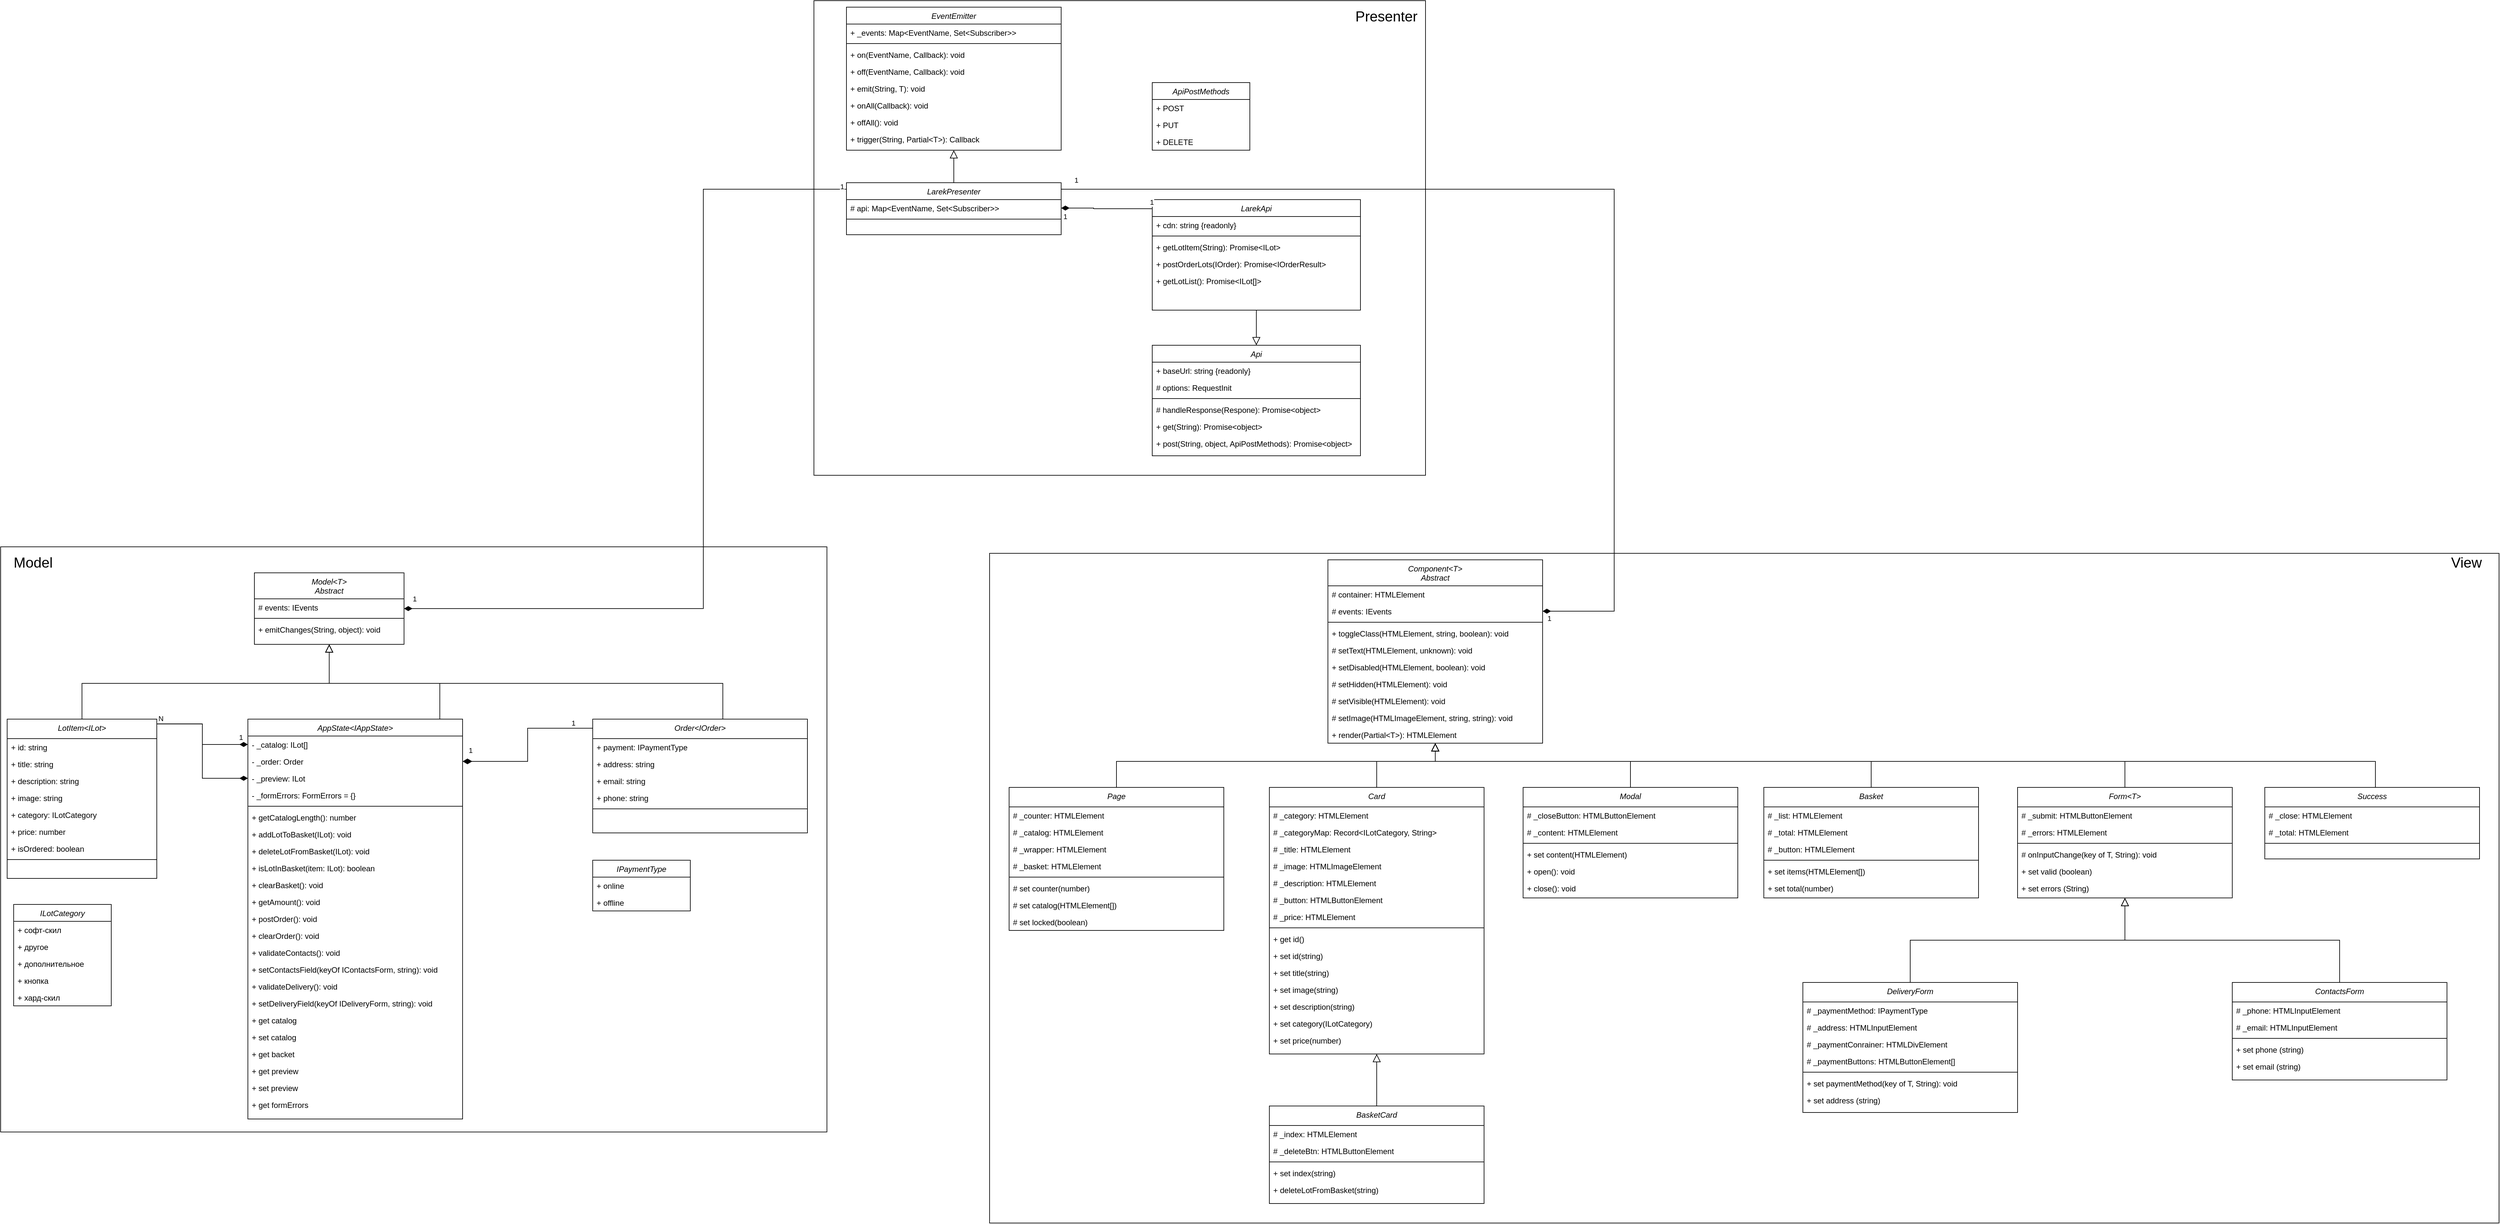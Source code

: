 <mxfile version="23.1.2" type="github">
  <diagram id="C5RBs43oDa-KdzZeNtuy" name="Page-1">
    <mxGraphModel dx="3252" dy="2419" grid="1" gridSize="10" guides="1" tooltips="1" connect="1" arrows="1" fold="1" page="1" pageScale="1" pageWidth="827" pageHeight="1169" math="0" shadow="0">
      <root>
        <mxCell id="WIyWlLk6GJQsqaUBKTNV-0" />
        <mxCell id="WIyWlLk6GJQsqaUBKTNV-1" parent="WIyWlLk6GJQsqaUBKTNV-0" />
        <mxCell id="97PaNVuvIR07XjnPhrIm-39" value="" style="rounded=0;whiteSpace=wrap;html=1;" parent="WIyWlLk6GJQsqaUBKTNV-1" vertex="1">
          <mxGeometry x="490" y="-690" width="940" height="730" as="geometry" />
        </mxCell>
        <mxCell id="97PaNVuvIR07XjnPhrIm-19" value="" style="rounded=0;whiteSpace=wrap;html=1;" parent="WIyWlLk6GJQsqaUBKTNV-1" vertex="1">
          <mxGeometry x="760" y="160" width="2320" height="1030" as="geometry" />
        </mxCell>
        <mxCell id="97PaNVuvIR07XjnPhrIm-17" value="" style="rounded=0;whiteSpace=wrap;html=1;" parent="WIyWlLk6GJQsqaUBKTNV-1" vertex="1">
          <mxGeometry x="-760" y="150" width="1270" height="900" as="geometry" />
        </mxCell>
        <mxCell id="kHM5QSEnQsIbldRmR2Vj-0" value="Api" style="swimlane;fontStyle=2;align=center;verticalAlign=top;childLayout=stackLayout;horizontal=1;startSize=26;horizontalStack=0;resizeParent=1;resizeLast=0;collapsible=1;marginBottom=0;rounded=0;shadow=0;strokeWidth=1;" parent="WIyWlLk6GJQsqaUBKTNV-1" vertex="1">
          <mxGeometry x="1010" y="-160" width="320" height="170" as="geometry">
            <mxRectangle x="230" y="140" width="160" height="26" as="alternateBounds" />
          </mxGeometry>
        </mxCell>
        <mxCell id="kHM5QSEnQsIbldRmR2Vj-1" value="+ baseUrl: string {readonly}" style="text;align=left;verticalAlign=top;spacingLeft=4;spacingRight=4;overflow=hidden;rotatable=0;points=[[0,0.5],[1,0.5]];portConstraint=eastwest;" parent="kHM5QSEnQsIbldRmR2Vj-0" vertex="1">
          <mxGeometry y="26" width="320" height="26" as="geometry" />
        </mxCell>
        <mxCell id="kHM5QSEnQsIbldRmR2Vj-2" value="# options: RequestInit" style="text;align=left;verticalAlign=top;spacingLeft=4;spacingRight=4;overflow=hidden;rotatable=0;points=[[0,0.5],[1,0.5]];portConstraint=eastwest;rounded=0;shadow=0;html=0;" parent="kHM5QSEnQsIbldRmR2Vj-0" vertex="1">
          <mxGeometry y="52" width="320" height="26" as="geometry" />
        </mxCell>
        <mxCell id="kHM5QSEnQsIbldRmR2Vj-4" value="" style="line;html=1;strokeWidth=1;align=left;verticalAlign=middle;spacingTop=-1;spacingLeft=3;spacingRight=3;rotatable=0;labelPosition=right;points=[];portConstraint=eastwest;" parent="kHM5QSEnQsIbldRmR2Vj-0" vertex="1">
          <mxGeometry y="78" width="320" height="8" as="geometry" />
        </mxCell>
        <mxCell id="kHM5QSEnQsIbldRmR2Vj-5" value="# handleResponse(Respone): Promise&lt;object&gt;    " style="text;align=left;verticalAlign=top;spacingLeft=4;spacingRight=4;overflow=hidden;rotatable=0;points=[[0,0.5],[1,0.5]];portConstraint=eastwest;" parent="kHM5QSEnQsIbldRmR2Vj-0" vertex="1">
          <mxGeometry y="86" width="320" height="26" as="geometry" />
        </mxCell>
        <mxCell id="kHM5QSEnQsIbldRmR2Vj-7" value="+ get(String): Promise&lt;object&gt;" style="text;align=left;verticalAlign=top;spacingLeft=4;spacingRight=4;overflow=hidden;rotatable=0;points=[[0,0.5],[1,0.5]];portConstraint=eastwest;" parent="kHM5QSEnQsIbldRmR2Vj-0" vertex="1">
          <mxGeometry y="112" width="320" height="26" as="geometry" />
        </mxCell>
        <mxCell id="kHM5QSEnQsIbldRmR2Vj-8" value="+ post(String, object, ApiPostMethods): Promise&lt;object&gt;" style="text;align=left;verticalAlign=top;spacingLeft=4;spacingRight=4;overflow=hidden;rotatable=0;points=[[0,0.5],[1,0.5]];portConstraint=eastwest;" parent="kHM5QSEnQsIbldRmR2Vj-0" vertex="1">
          <mxGeometry y="138" width="320" height="26" as="geometry" />
        </mxCell>
        <mxCell id="kHM5QSEnQsIbldRmR2Vj-9" value="ApiPostMethods" style="swimlane;fontStyle=2;align=center;verticalAlign=top;childLayout=stackLayout;horizontal=1;startSize=26;horizontalStack=0;resizeParent=1;resizeLast=0;collapsible=1;marginBottom=0;rounded=0;shadow=0;strokeWidth=1;" parent="WIyWlLk6GJQsqaUBKTNV-1" vertex="1">
          <mxGeometry x="1010" y="-564" width="150" height="104" as="geometry">
            <mxRectangle x="230" y="140" width="160" height="26" as="alternateBounds" />
          </mxGeometry>
        </mxCell>
        <mxCell id="kHM5QSEnQsIbldRmR2Vj-10" value="+ POST" style="text;align=left;verticalAlign=top;spacingLeft=4;spacingRight=4;overflow=hidden;rotatable=0;points=[[0,0.5],[1,0.5]];portConstraint=eastwest;" parent="kHM5QSEnQsIbldRmR2Vj-9" vertex="1">
          <mxGeometry y="26" width="150" height="26" as="geometry" />
        </mxCell>
        <mxCell id="kHM5QSEnQsIbldRmR2Vj-16" value="+ PUT" style="text;align=left;verticalAlign=top;spacingLeft=4;spacingRight=4;overflow=hidden;rotatable=0;points=[[0,0.5],[1,0.5]];portConstraint=eastwest;" parent="kHM5QSEnQsIbldRmR2Vj-9" vertex="1">
          <mxGeometry y="52" width="150" height="26" as="geometry" />
        </mxCell>
        <mxCell id="kHM5QSEnQsIbldRmR2Vj-17" value="+ DELETE" style="text;align=left;verticalAlign=top;spacingLeft=4;spacingRight=4;overflow=hidden;rotatable=0;points=[[0,0.5],[1,0.5]];portConstraint=eastwest;" parent="kHM5QSEnQsIbldRmR2Vj-9" vertex="1">
          <mxGeometry y="78" width="150" height="26" as="geometry" />
        </mxCell>
        <mxCell id="kHM5QSEnQsIbldRmR2Vj-19" value="LarekApi" style="swimlane;fontStyle=2;align=center;verticalAlign=top;childLayout=stackLayout;horizontal=1;startSize=26;horizontalStack=0;resizeParent=1;resizeLast=0;collapsible=1;marginBottom=0;rounded=0;shadow=0;strokeWidth=1;" parent="WIyWlLk6GJQsqaUBKTNV-1" vertex="1">
          <mxGeometry x="1010" y="-384" width="320" height="170" as="geometry">
            <mxRectangle x="230" y="140" width="160" height="26" as="alternateBounds" />
          </mxGeometry>
        </mxCell>
        <mxCell id="kHM5QSEnQsIbldRmR2Vj-20" value="+ cdn: string {readonly}" style="text;align=left;verticalAlign=top;spacingLeft=4;spacingRight=4;overflow=hidden;rotatable=0;points=[[0,0.5],[1,0.5]];portConstraint=eastwest;" parent="kHM5QSEnQsIbldRmR2Vj-19" vertex="1">
          <mxGeometry y="26" width="320" height="26" as="geometry" />
        </mxCell>
        <mxCell id="97PaNVuvIR07XjnPhrIm-0" value="" style="line;html=1;strokeWidth=1;align=left;verticalAlign=middle;spacingTop=-1;spacingLeft=3;spacingRight=3;rotatable=0;labelPosition=right;points=[];portConstraint=eastwest;" parent="kHM5QSEnQsIbldRmR2Vj-19" vertex="1">
          <mxGeometry y="52" width="320" height="8" as="geometry" />
        </mxCell>
        <mxCell id="kHM5QSEnQsIbldRmR2Vj-31" value="+ getLotItem(String): Promise&lt;ILot&gt;    " style="text;align=left;verticalAlign=top;spacingLeft=4;spacingRight=4;overflow=hidden;rotatable=0;points=[[0,0.5],[1,0.5]];portConstraint=eastwest;" parent="kHM5QSEnQsIbldRmR2Vj-19" vertex="1">
          <mxGeometry y="60" width="320" height="26" as="geometry" />
        </mxCell>
        <mxCell id="kHM5QSEnQsIbldRmR2Vj-33" value="+ postOrderLots(IOrder): Promise&lt;IOrderResult&gt;" style="text;align=left;verticalAlign=top;spacingLeft=4;spacingRight=4;overflow=hidden;rotatable=0;points=[[0,0.5],[1,0.5]];portConstraint=eastwest;" parent="kHM5QSEnQsIbldRmR2Vj-19" vertex="1">
          <mxGeometry y="86" width="320" height="26" as="geometry" />
        </mxCell>
        <mxCell id="kHM5QSEnQsIbldRmR2Vj-32" value="+ getLotList(): Promise&lt;ILot[]&gt;" style="text;align=left;verticalAlign=top;spacingLeft=4;spacingRight=4;overflow=hidden;rotatable=0;points=[[0,0.5],[1,0.5]];portConstraint=eastwest;" parent="kHM5QSEnQsIbldRmR2Vj-19" vertex="1">
          <mxGeometry y="112" width="320" height="26" as="geometry" />
        </mxCell>
        <mxCell id="kHM5QSEnQsIbldRmR2Vj-27" style="edgeStyle=orthogonalEdgeStyle;rounded=0;orthogonalLoop=1;jettySize=auto;html=1;endArrow=block;endFill=0;endSize=10;entryX=0.5;entryY=0;entryDx=0;entryDy=0;" parent="WIyWlLk6GJQsqaUBKTNV-1" source="kHM5QSEnQsIbldRmR2Vj-19" target="kHM5QSEnQsIbldRmR2Vj-0" edge="1">
          <mxGeometry relative="1" as="geometry">
            <mxPoint x="1240" y="-190" as="targetPoint" />
            <mxPoint x="1204.98" y="-196" as="sourcePoint" />
          </mxGeometry>
        </mxCell>
        <mxCell id="97PaNVuvIR07XjnPhrIm-8" style="edgeStyle=orthogonalEdgeStyle;rounded=0;orthogonalLoop=1;jettySize=auto;html=1;endSize=10;endArrow=none;endFill=0;startArrow=diamondThin;startFill=1;startSize=10;entryX=0.01;entryY=0.059;entryDx=0;entryDy=0;entryPerimeter=0;" parent="WIyWlLk6GJQsqaUBKTNV-1" source="kHM5QSEnQsIbldRmR2Vj-37" target="97PaNVuvIR07XjnPhrIm-25" edge="1">
          <mxGeometry relative="1" as="geometry">
            <Array as="points">
              <mxPoint x="320" y="245" />
              <mxPoint x="320" y="-400" />
              <mxPoint x="543" y="-400" />
            </Array>
          </mxGeometry>
        </mxCell>
        <mxCell id="97PaNVuvIR07XjnPhrIm-13" value="1" style="edgeLabel;html=1;align=center;verticalAlign=middle;resizable=0;points=[];" parent="97PaNVuvIR07XjnPhrIm-8" vertex="1" connectable="0">
          <mxGeometry x="-0.969" relative="1" as="geometry">
            <mxPoint x="-5" y="-15" as="offset" />
          </mxGeometry>
        </mxCell>
        <mxCell id="97PaNVuvIR07XjnPhrIm-14" value="1" style="edgeLabel;html=1;align=center;verticalAlign=middle;resizable=0;points=[];" parent="97PaNVuvIR07XjnPhrIm-8" vertex="1" connectable="0">
          <mxGeometry x="0.991" relative="1" as="geometry">
            <mxPoint x="-10" y="-4" as="offset" />
          </mxGeometry>
        </mxCell>
        <mxCell id="kHM5QSEnQsIbldRmR2Vj-37" value="Model&lt;T&gt;&#xa;Abstract" style="swimlane;fontStyle=2;align=center;verticalAlign=top;childLayout=stackLayout;horizontal=1;startSize=40;horizontalStack=0;resizeParent=1;resizeLast=0;collapsible=1;marginBottom=0;rounded=0;shadow=0;strokeWidth=1;" parent="WIyWlLk6GJQsqaUBKTNV-1" vertex="1">
          <mxGeometry x="-370" y="190" width="230" height="110" as="geometry">
            <mxRectangle x="230" y="140" width="160" height="26" as="alternateBounds" />
          </mxGeometry>
        </mxCell>
        <mxCell id="kHM5QSEnQsIbldRmR2Vj-42" value="# events: IEvents" style="text;align=left;verticalAlign=top;spacingLeft=4;spacingRight=4;overflow=hidden;rotatable=0;points=[[0,0.5],[1,0.5]];portConstraint=eastwest;" parent="kHM5QSEnQsIbldRmR2Vj-37" vertex="1">
          <mxGeometry y="40" width="230" height="26" as="geometry" />
        </mxCell>
        <mxCell id="97PaNVuvIR07XjnPhrIm-2" value="" style="line;html=1;strokeWidth=1;align=left;verticalAlign=middle;spacingTop=-1;spacingLeft=3;spacingRight=3;rotatable=0;labelPosition=right;points=[];portConstraint=eastwest;" parent="kHM5QSEnQsIbldRmR2Vj-37" vertex="1">
          <mxGeometry y="66" width="230" height="8" as="geometry" />
        </mxCell>
        <mxCell id="97PaNVuvIR07XjnPhrIm-7" value="+ emitChanges(String, object): void" style="text;align=left;verticalAlign=top;spacingLeft=4;spacingRight=4;overflow=hidden;rotatable=0;points=[[0,0.5],[1,0.5]];portConstraint=eastwest;" parent="kHM5QSEnQsIbldRmR2Vj-37" vertex="1">
          <mxGeometry y="74" width="230" height="26" as="geometry" />
        </mxCell>
        <mxCell id="kHM5QSEnQsIbldRmR2Vj-55" style="edgeStyle=orthogonalEdgeStyle;rounded=0;orthogonalLoop=1;jettySize=auto;html=1;exitX=0.5;exitY=0;exitDx=0;exitDy=0;entryX=0.5;entryY=1;entryDx=0;entryDy=0;endSize=10;endArrow=block;endFill=0;" parent="WIyWlLk6GJQsqaUBKTNV-1" source="kHM5QSEnQsIbldRmR2Vj-44" target="kHM5QSEnQsIbldRmR2Vj-37" edge="1">
          <mxGeometry relative="1" as="geometry">
            <mxPoint x="-260" y="350" as="targetPoint" />
            <Array as="points">
              <mxPoint x="-635" y="360" />
              <mxPoint x="-255" y="360" />
            </Array>
          </mxGeometry>
        </mxCell>
        <mxCell id="kHM5QSEnQsIbldRmR2Vj-44" value="LotItem&lt;ILot&gt;" style="swimlane;fontStyle=2;align=center;verticalAlign=top;childLayout=stackLayout;horizontal=1;startSize=30;horizontalStack=0;resizeParent=1;resizeLast=0;collapsible=1;marginBottom=0;rounded=0;shadow=0;strokeWidth=1;" parent="WIyWlLk6GJQsqaUBKTNV-1" vertex="1">
          <mxGeometry x="-750" y="415" width="230" height="245" as="geometry">
            <mxRectangle x="230" y="140" width="160" height="26" as="alternateBounds" />
          </mxGeometry>
        </mxCell>
        <mxCell id="kHM5QSEnQsIbldRmR2Vj-45" value="+ id: string" style="text;align=left;verticalAlign=top;spacingLeft=4;spacingRight=4;overflow=hidden;rotatable=0;points=[[0,0.5],[1,0.5]];portConstraint=eastwest;" parent="kHM5QSEnQsIbldRmR2Vj-44" vertex="1">
          <mxGeometry y="30" width="230" height="26" as="geometry" />
        </mxCell>
        <mxCell id="kHM5QSEnQsIbldRmR2Vj-56" value="+ title: string" style="text;align=left;verticalAlign=top;spacingLeft=4;spacingRight=4;overflow=hidden;rotatable=0;points=[[0,0.5],[1,0.5]];portConstraint=eastwest;" parent="kHM5QSEnQsIbldRmR2Vj-44" vertex="1">
          <mxGeometry y="56" width="230" height="26" as="geometry" />
        </mxCell>
        <mxCell id="kHM5QSEnQsIbldRmR2Vj-57" value="+ description: string" style="text;align=left;verticalAlign=top;spacingLeft=4;spacingRight=4;overflow=hidden;rotatable=0;points=[[0,0.5],[1,0.5]];portConstraint=eastwest;" parent="kHM5QSEnQsIbldRmR2Vj-44" vertex="1">
          <mxGeometry y="82" width="230" height="26" as="geometry" />
        </mxCell>
        <mxCell id="kHM5QSEnQsIbldRmR2Vj-58" value="+ image: string" style="text;align=left;verticalAlign=top;spacingLeft=4;spacingRight=4;overflow=hidden;rotatable=0;points=[[0,0.5],[1,0.5]];portConstraint=eastwest;" parent="kHM5QSEnQsIbldRmR2Vj-44" vertex="1">
          <mxGeometry y="108" width="230" height="26" as="geometry" />
        </mxCell>
        <mxCell id="kHM5QSEnQsIbldRmR2Vj-59" value="+ category: ILotCategory" style="text;align=left;verticalAlign=top;spacingLeft=4;spacingRight=4;overflow=hidden;rotatable=0;points=[[0,0.5],[1,0.5]];portConstraint=eastwest;" parent="kHM5QSEnQsIbldRmR2Vj-44" vertex="1">
          <mxGeometry y="134" width="230" height="26" as="geometry" />
        </mxCell>
        <mxCell id="kHM5QSEnQsIbldRmR2Vj-61" value="+ price: number" style="text;align=left;verticalAlign=top;spacingLeft=4;spacingRight=4;overflow=hidden;rotatable=0;points=[[0,0.5],[1,0.5]];portConstraint=eastwest;" parent="kHM5QSEnQsIbldRmR2Vj-44" vertex="1">
          <mxGeometry y="160" width="230" height="26" as="geometry" />
        </mxCell>
        <mxCell id="kHM5QSEnQsIbldRmR2Vj-60" value="+ isOrdered: boolean" style="text;align=left;verticalAlign=top;spacingLeft=4;spacingRight=4;overflow=hidden;rotatable=0;points=[[0,0.5],[1,0.5]];portConstraint=eastwest;" parent="kHM5QSEnQsIbldRmR2Vj-44" vertex="1">
          <mxGeometry y="186" width="230" height="26" as="geometry" />
        </mxCell>
        <mxCell id="kn7-p3Ym5T7cCeSyHWg7-6" value="" style="line;html=1;strokeWidth=1;align=left;verticalAlign=middle;spacingTop=-1;spacingLeft=3;spacingRight=3;rotatable=0;labelPosition=right;points=[];portConstraint=eastwest;" vertex="1" parent="kHM5QSEnQsIbldRmR2Vj-44">
          <mxGeometry y="212" width="230" height="8" as="geometry" />
        </mxCell>
        <mxCell id="kHM5QSEnQsIbldRmR2Vj-54" style="edgeStyle=orthogonalEdgeStyle;rounded=0;orthogonalLoop=1;jettySize=auto;html=1;exitX=0.5;exitY=0;exitDx=0;exitDy=0;entryX=0.5;entryY=1;entryDx=0;entryDy=0;endSize=10;endArrow=block;endFill=0;" parent="WIyWlLk6GJQsqaUBKTNV-1" source="kHM5QSEnQsIbldRmR2Vj-46" target="kHM5QSEnQsIbldRmR2Vj-37" edge="1">
          <mxGeometry relative="1" as="geometry">
            <Array as="points">
              <mxPoint x="-85" y="360" />
              <mxPoint x="-255" y="360" />
            </Array>
          </mxGeometry>
        </mxCell>
        <mxCell id="kHM5QSEnQsIbldRmR2Vj-46" value="AppState&lt;IAppState&gt;" style="swimlane;fontStyle=2;align=center;verticalAlign=top;childLayout=stackLayout;horizontal=1;startSize=26;horizontalStack=0;resizeParent=1;resizeLast=0;collapsible=1;marginBottom=0;rounded=0;shadow=0;strokeWidth=1;" parent="WIyWlLk6GJQsqaUBKTNV-1" vertex="1">
          <mxGeometry x="-380" y="415" width="330" height="615" as="geometry">
            <mxRectangle x="230" y="140" width="160" height="26" as="alternateBounds" />
          </mxGeometry>
        </mxCell>
        <mxCell id="kHM5QSEnQsIbldRmR2Vj-47" value="- _catalog: ILot[]" style="text;align=left;verticalAlign=top;spacingLeft=4;spacingRight=4;overflow=hidden;rotatable=0;points=[[0,0.5],[1,0.5]];portConstraint=eastwest;" parent="kHM5QSEnQsIbldRmR2Vj-46" vertex="1">
          <mxGeometry y="26" width="330" height="26" as="geometry" />
        </mxCell>
        <mxCell id="kHM5QSEnQsIbldRmR2Vj-51" value="- _order: Order" style="text;align=left;verticalAlign=top;spacingLeft=4;spacingRight=4;overflow=hidden;rotatable=0;points=[[0,0.5],[1,0.5]];portConstraint=eastwest;" parent="kHM5QSEnQsIbldRmR2Vj-46" vertex="1">
          <mxGeometry y="52" width="330" height="26" as="geometry" />
        </mxCell>
        <mxCell id="kHM5QSEnQsIbldRmR2Vj-52" value="- _preview: ILot" style="text;align=left;verticalAlign=top;spacingLeft=4;spacingRight=4;overflow=hidden;rotatable=0;points=[[0,0.5],[1,0.5]];portConstraint=eastwest;" parent="kHM5QSEnQsIbldRmR2Vj-46" vertex="1">
          <mxGeometry y="78" width="330" height="26" as="geometry" />
        </mxCell>
        <mxCell id="kHM5QSEnQsIbldRmR2Vj-62" value="- _formErrors: FormErrors = {}" style="text;align=left;verticalAlign=top;spacingLeft=4;spacingRight=4;overflow=hidden;rotatable=0;points=[[0,0.5],[1,0.5]];portConstraint=eastwest;" parent="kHM5QSEnQsIbldRmR2Vj-46" vertex="1">
          <mxGeometry y="104" width="330" height="26" as="geometry" />
        </mxCell>
        <mxCell id="kHM5QSEnQsIbldRmR2Vj-49" value="" style="line;html=1;strokeWidth=1;align=left;verticalAlign=middle;spacingTop=-1;spacingLeft=3;spacingRight=3;rotatable=0;labelPosition=right;points=[];portConstraint=eastwest;" parent="kHM5QSEnQsIbldRmR2Vj-46" vertex="1">
          <mxGeometry y="130" width="330" height="8" as="geometry" />
        </mxCell>
        <mxCell id="kHM5QSEnQsIbldRmR2Vj-65" value="+ getCatalogLength(): number" style="text;align=left;verticalAlign=top;spacingLeft=4;spacingRight=4;overflow=hidden;rotatable=0;points=[[0,0.5],[1,0.5]];portConstraint=eastwest;" parent="kHM5QSEnQsIbldRmR2Vj-46" vertex="1">
          <mxGeometry y="138" width="330" height="26" as="geometry" />
        </mxCell>
        <mxCell id="kHM5QSEnQsIbldRmR2Vj-63" value="+ addLotToBasket(ILot): void" style="text;align=left;verticalAlign=top;spacingLeft=4;spacingRight=4;overflow=hidden;rotatable=0;points=[[0,0.5],[1,0.5]];portConstraint=eastwest;" parent="kHM5QSEnQsIbldRmR2Vj-46" vertex="1">
          <mxGeometry y="164" width="330" height="26" as="geometry" />
        </mxCell>
        <mxCell id="kHM5QSEnQsIbldRmR2Vj-64" value="+ deleteLotFromBasket(ILot): void" style="text;align=left;verticalAlign=top;spacingLeft=4;spacingRight=4;overflow=hidden;rotatable=0;points=[[0,0.5],[1,0.5]];portConstraint=eastwest;" parent="kHM5QSEnQsIbldRmR2Vj-46" vertex="1">
          <mxGeometry y="190" width="330" height="26" as="geometry" />
        </mxCell>
        <mxCell id="kn7-p3Ym5T7cCeSyHWg7-16" value="+ isLotInBasket(item: ILot): boolean" style="text;align=left;verticalAlign=top;spacingLeft=4;spacingRight=4;overflow=hidden;rotatable=0;points=[[0,0.5],[1,0.5]];portConstraint=eastwest;" vertex="1" parent="kHM5QSEnQsIbldRmR2Vj-46">
          <mxGeometry y="216" width="330" height="26" as="geometry" />
        </mxCell>
        <mxCell id="kn7-p3Ym5T7cCeSyHWg7-0" value="+ clearBasket(): void" style="text;align=left;verticalAlign=top;spacingLeft=4;spacingRight=4;overflow=hidden;rotatable=0;points=[[0,0.5],[1,0.5]];portConstraint=eastwest;" vertex="1" parent="kHM5QSEnQsIbldRmR2Vj-46">
          <mxGeometry y="242" width="330" height="26" as="geometry" />
        </mxCell>
        <mxCell id="72jWVSZ1H4SITT2VLQYv-25" value="+ getAmount(): void" style="text;align=left;verticalAlign=top;spacingLeft=4;spacingRight=4;overflow=hidden;rotatable=0;points=[[0,0.5],[1,0.5]];portConstraint=eastwest;" parent="kHM5QSEnQsIbldRmR2Vj-46" vertex="1">
          <mxGeometry y="268" width="330" height="26" as="geometry" />
        </mxCell>
        <mxCell id="72jWVSZ1H4SITT2VLQYv-24" value="+ postOrder(): void" style="text;align=left;verticalAlign=top;spacingLeft=4;spacingRight=4;overflow=hidden;rotatable=0;points=[[0,0.5],[1,0.5]];portConstraint=eastwest;" parent="kHM5QSEnQsIbldRmR2Vj-46" vertex="1">
          <mxGeometry y="294" width="330" height="26" as="geometry" />
        </mxCell>
        <mxCell id="kn7-p3Ym5T7cCeSyHWg7-1" value="+ clearOrder(): void" style="text;align=left;verticalAlign=top;spacingLeft=4;spacingRight=4;overflow=hidden;rotatable=0;points=[[0,0.5],[1,0.5]];portConstraint=eastwest;" vertex="1" parent="kHM5QSEnQsIbldRmR2Vj-46">
          <mxGeometry y="320" width="330" height="26" as="geometry" />
        </mxCell>
        <mxCell id="72jWVSZ1H4SITT2VLQYv-22" value="+ validateContacts(): void" style="text;align=left;verticalAlign=top;spacingLeft=4;spacingRight=4;overflow=hidden;rotatable=0;points=[[0,0.5],[1,0.5]];portConstraint=eastwest;" parent="kHM5QSEnQsIbldRmR2Vj-46" vertex="1">
          <mxGeometry y="346" width="330" height="26" as="geometry" />
        </mxCell>
        <mxCell id="72jWVSZ1H4SITT2VLQYv-21" value="+ setContactsField(keyOf IContactsForm, string): void" style="text;align=left;verticalAlign=top;spacingLeft=4;spacingRight=4;overflow=hidden;rotatable=0;points=[[0,0.5],[1,0.5]];portConstraint=eastwest;" parent="kHM5QSEnQsIbldRmR2Vj-46" vertex="1">
          <mxGeometry y="372" width="330" height="26" as="geometry" />
        </mxCell>
        <mxCell id="72jWVSZ1H4SITT2VLQYv-23" value="+ validateDelivery(): void" style="text;align=left;verticalAlign=top;spacingLeft=4;spacingRight=4;overflow=hidden;rotatable=0;points=[[0,0.5],[1,0.5]];portConstraint=eastwest;" parent="kHM5QSEnQsIbldRmR2Vj-46" vertex="1">
          <mxGeometry y="398" width="330" height="26" as="geometry" />
        </mxCell>
        <mxCell id="kHM5QSEnQsIbldRmR2Vj-68" value="+ setDeliveryField(keyOf IDeliveryForm, string): void" style="text;align=left;verticalAlign=top;spacingLeft=4;spacingRight=4;overflow=hidden;rotatable=0;points=[[0,0.5],[1,0.5]];portConstraint=eastwest;" parent="kHM5QSEnQsIbldRmR2Vj-46" vertex="1">
          <mxGeometry y="424" width="330" height="26" as="geometry" />
        </mxCell>
        <mxCell id="kHM5QSEnQsIbldRmR2Vj-66" value="+ get catalog" style="text;align=left;verticalAlign=top;spacingLeft=4;spacingRight=4;overflow=hidden;rotatable=0;points=[[0,0.5],[1,0.5]];portConstraint=eastwest;" parent="kHM5QSEnQsIbldRmR2Vj-46" vertex="1">
          <mxGeometry y="450" width="330" height="26" as="geometry" />
        </mxCell>
        <mxCell id="kn7-p3Ym5T7cCeSyHWg7-14" value="+ set catalog" style="text;align=left;verticalAlign=top;spacingLeft=4;spacingRight=4;overflow=hidden;rotatable=0;points=[[0,0.5],[1,0.5]];portConstraint=eastwest;" vertex="1" parent="kHM5QSEnQsIbldRmR2Vj-46">
          <mxGeometry y="476" width="330" height="26" as="geometry" />
        </mxCell>
        <mxCell id="kn7-p3Ym5T7cCeSyHWg7-15" value="+ get backet" style="text;align=left;verticalAlign=top;spacingLeft=4;spacingRight=4;overflow=hidden;rotatable=0;points=[[0,0.5],[1,0.5]];portConstraint=eastwest;" vertex="1" parent="kHM5QSEnQsIbldRmR2Vj-46">
          <mxGeometry y="502" width="330" height="26" as="geometry" />
        </mxCell>
        <mxCell id="72jWVSZ1H4SITT2VLQYv-59" value="+ get preview" style="text;align=left;verticalAlign=top;spacingLeft=4;spacingRight=4;overflow=hidden;rotatable=0;points=[[0,0.5],[1,0.5]];portConstraint=eastwest;" parent="kHM5QSEnQsIbldRmR2Vj-46" vertex="1">
          <mxGeometry y="528" width="330" height="26" as="geometry" />
        </mxCell>
        <mxCell id="72jWVSZ1H4SITT2VLQYv-60" value="+ set preview" style="text;align=left;verticalAlign=top;spacingLeft=4;spacingRight=4;overflow=hidden;rotatable=0;points=[[0,0.5],[1,0.5]];portConstraint=eastwest;" parent="kHM5QSEnQsIbldRmR2Vj-46" vertex="1">
          <mxGeometry y="554" width="330" height="26" as="geometry" />
        </mxCell>
        <mxCell id="kn7-p3Ym5T7cCeSyHWg7-19" value="+ get formErrors" style="text;align=left;verticalAlign=top;spacingLeft=4;spacingRight=4;overflow=hidden;rotatable=0;points=[[0,0.5],[1,0.5]];portConstraint=eastwest;" vertex="1" parent="kHM5QSEnQsIbldRmR2Vj-46">
          <mxGeometry y="580" width="330" height="26" as="geometry" />
        </mxCell>
        <mxCell id="kHM5QSEnQsIbldRmR2Vj-71" value="Component&lt;T&gt;&#xa;Abstract" style="swimlane;fontStyle=2;align=center;verticalAlign=top;childLayout=stackLayout;horizontal=1;startSize=40;horizontalStack=0;resizeParent=1;resizeLast=0;collapsible=1;marginBottom=0;rounded=0;shadow=0;strokeWidth=1;" parent="WIyWlLk6GJQsqaUBKTNV-1" vertex="1">
          <mxGeometry x="1280" y="170" width="330" height="282" as="geometry">
            <mxRectangle x="230" y="140" width="160" height="26" as="alternateBounds" />
          </mxGeometry>
        </mxCell>
        <mxCell id="kHM5QSEnQsIbldRmR2Vj-72" value="# container: HTMLElement" style="text;align=left;verticalAlign=top;spacingLeft=4;spacingRight=4;overflow=hidden;rotatable=0;points=[[0,0.5],[1,0.5]];portConstraint=eastwest;" parent="kHM5QSEnQsIbldRmR2Vj-71" vertex="1">
          <mxGeometry y="40" width="330" height="26" as="geometry" />
        </mxCell>
        <mxCell id="kHM5QSEnQsIbldRmR2Vj-134" value="# events: IEvents " style="text;align=left;verticalAlign=top;spacingLeft=4;spacingRight=4;overflow=hidden;rotatable=0;points=[[0,0.5],[1,0.5]];portConstraint=eastwest;" parent="kHM5QSEnQsIbldRmR2Vj-71" vertex="1">
          <mxGeometry y="66" width="330" height="26" as="geometry" />
        </mxCell>
        <mxCell id="kHM5QSEnQsIbldRmR2Vj-74" value="" style="line;html=1;strokeWidth=1;align=left;verticalAlign=middle;spacingTop=-1;spacingLeft=3;spacingRight=3;rotatable=0;labelPosition=right;points=[];portConstraint=eastwest;" parent="kHM5QSEnQsIbldRmR2Vj-71" vertex="1">
          <mxGeometry y="92" width="330" height="8" as="geometry" />
        </mxCell>
        <mxCell id="kHM5QSEnQsIbldRmR2Vj-75" value="+ toggleClass(HTMLElement, string, boolean): void    " style="text;align=left;verticalAlign=top;spacingLeft=4;spacingRight=4;overflow=hidden;rotatable=0;points=[[0,0.5],[1,0.5]];portConstraint=eastwest;" parent="kHM5QSEnQsIbldRmR2Vj-71" vertex="1">
          <mxGeometry y="100" width="330" height="26" as="geometry" />
        </mxCell>
        <mxCell id="kHM5QSEnQsIbldRmR2Vj-76" value="# setText(HTMLElement, unknown): void" style="text;align=left;verticalAlign=top;spacingLeft=4;spacingRight=4;overflow=hidden;rotatable=0;points=[[0,0.5],[1,0.5]];portConstraint=eastwest;" parent="kHM5QSEnQsIbldRmR2Vj-71" vertex="1">
          <mxGeometry y="126" width="330" height="26" as="geometry" />
        </mxCell>
        <mxCell id="kHM5QSEnQsIbldRmR2Vj-77" value="+ setDisabled(HTMLElement, boolean): void" style="text;align=left;verticalAlign=top;spacingLeft=4;spacingRight=4;overflow=hidden;rotatable=0;points=[[0,0.5],[1,0.5]];portConstraint=eastwest;" parent="kHM5QSEnQsIbldRmR2Vj-71" vertex="1">
          <mxGeometry y="152" width="330" height="26" as="geometry" />
        </mxCell>
        <mxCell id="kHM5QSEnQsIbldRmR2Vj-78" value="# setHidden(HTMLElement): void" style="text;align=left;verticalAlign=top;spacingLeft=4;spacingRight=4;overflow=hidden;rotatable=0;points=[[0,0.5],[1,0.5]];portConstraint=eastwest;" parent="kHM5QSEnQsIbldRmR2Vj-71" vertex="1">
          <mxGeometry y="178" width="330" height="26" as="geometry" />
        </mxCell>
        <mxCell id="kHM5QSEnQsIbldRmR2Vj-79" value="# setVisible(HTMLElement): void" style="text;align=left;verticalAlign=top;spacingLeft=4;spacingRight=4;overflow=hidden;rotatable=0;points=[[0,0.5],[1,0.5]];portConstraint=eastwest;" parent="kHM5QSEnQsIbldRmR2Vj-71" vertex="1">
          <mxGeometry y="204" width="330" height="26" as="geometry" />
        </mxCell>
        <mxCell id="kHM5QSEnQsIbldRmR2Vj-80" value="# setImage(HTMLImageElement, string, string): void" style="text;align=left;verticalAlign=top;spacingLeft=4;spacingRight=4;overflow=hidden;rotatable=0;points=[[0,0.5],[1,0.5]];portConstraint=eastwest;" parent="kHM5QSEnQsIbldRmR2Vj-71" vertex="1">
          <mxGeometry y="230" width="330" height="26" as="geometry" />
        </mxCell>
        <mxCell id="kHM5QSEnQsIbldRmR2Vj-81" value="+ render(Partial&lt;T&gt;): HTMLElement" style="text;align=left;verticalAlign=top;spacingLeft=4;spacingRight=4;overflow=hidden;rotatable=0;points=[[0,0.5],[1,0.5]];portConstraint=eastwest;" parent="kHM5QSEnQsIbldRmR2Vj-71" vertex="1">
          <mxGeometry y="256" width="330" height="26" as="geometry" />
        </mxCell>
        <mxCell id="kHM5QSEnQsIbldRmR2Vj-92" style="edgeStyle=orthogonalEdgeStyle;rounded=0;orthogonalLoop=1;jettySize=auto;html=1;entryX=0.5;entryY=1;entryDx=0;entryDy=0;endSize=10;endArrow=block;endFill=0;exitX=0.5;exitY=0;exitDx=0;exitDy=0;" parent="WIyWlLk6GJQsqaUBKTNV-1" source="kHM5QSEnQsIbldRmR2Vj-82" target="kHM5QSEnQsIbldRmR2Vj-71" edge="1">
          <mxGeometry relative="1" as="geometry">
            <Array as="points">
              <mxPoint x="955" y="480" />
              <mxPoint x="1445" y="480" />
            </Array>
          </mxGeometry>
        </mxCell>
        <mxCell id="kHM5QSEnQsIbldRmR2Vj-82" value="Page" style="swimlane;fontStyle=2;align=center;verticalAlign=top;childLayout=stackLayout;horizontal=1;startSize=30;horizontalStack=0;resizeParent=1;resizeLast=0;collapsible=1;marginBottom=0;rounded=0;shadow=0;strokeWidth=1;" parent="WIyWlLk6GJQsqaUBKTNV-1" vertex="1">
          <mxGeometry x="790" y="520" width="330" height="220" as="geometry">
            <mxRectangle x="230" y="140" width="160" height="26" as="alternateBounds" />
          </mxGeometry>
        </mxCell>
        <mxCell id="kHM5QSEnQsIbldRmR2Vj-83" value="# _counter: HTMLElement" style="text;align=left;verticalAlign=top;spacingLeft=4;spacingRight=4;overflow=hidden;rotatable=0;points=[[0,0.5],[1,0.5]];portConstraint=eastwest;" parent="kHM5QSEnQsIbldRmR2Vj-82" vertex="1">
          <mxGeometry y="30" width="330" height="26" as="geometry" />
        </mxCell>
        <mxCell id="kHM5QSEnQsIbldRmR2Vj-85" value="# _catalog: HTMLElement    " style="text;align=left;verticalAlign=top;spacingLeft=4;spacingRight=4;overflow=hidden;rotatable=0;points=[[0,0.5],[1,0.5]];portConstraint=eastwest;" parent="kHM5QSEnQsIbldRmR2Vj-82" vertex="1">
          <mxGeometry y="56" width="330" height="26" as="geometry" />
        </mxCell>
        <mxCell id="kHM5QSEnQsIbldRmR2Vj-94" value="# _wrapper: HTMLElement    " style="text;align=left;verticalAlign=top;spacingLeft=4;spacingRight=4;overflow=hidden;rotatable=0;points=[[0,0.5],[1,0.5]];portConstraint=eastwest;" parent="kHM5QSEnQsIbldRmR2Vj-82" vertex="1">
          <mxGeometry y="82" width="330" height="26" as="geometry" />
        </mxCell>
        <mxCell id="kHM5QSEnQsIbldRmR2Vj-95" value="# _basket: HTMLElement    " style="text;align=left;verticalAlign=top;spacingLeft=4;spacingRight=4;overflow=hidden;rotatable=0;points=[[0,0.5],[1,0.5]];portConstraint=eastwest;" parent="kHM5QSEnQsIbldRmR2Vj-82" vertex="1">
          <mxGeometry y="108" width="330" height="26" as="geometry" />
        </mxCell>
        <mxCell id="kHM5QSEnQsIbldRmR2Vj-84" value="" style="line;html=1;strokeWidth=1;align=left;verticalAlign=middle;spacingTop=-1;spacingLeft=3;spacingRight=3;rotatable=0;labelPosition=right;points=[];portConstraint=eastwest;" parent="kHM5QSEnQsIbldRmR2Vj-82" vertex="1">
          <mxGeometry y="134" width="330" height="8" as="geometry" />
        </mxCell>
        <mxCell id="kHM5QSEnQsIbldRmR2Vj-86" value="# set counter(number)" style="text;align=left;verticalAlign=top;spacingLeft=4;spacingRight=4;overflow=hidden;rotatable=0;points=[[0,0.5],[1,0.5]];portConstraint=eastwest;" parent="kHM5QSEnQsIbldRmR2Vj-82" vertex="1">
          <mxGeometry y="142" width="330" height="26" as="geometry" />
        </mxCell>
        <mxCell id="kHM5QSEnQsIbldRmR2Vj-96" value="# set catalog(HTMLElement[])" style="text;align=left;verticalAlign=top;spacingLeft=4;spacingRight=4;overflow=hidden;rotatable=0;points=[[0,0.5],[1,0.5]];portConstraint=eastwest;" parent="kHM5QSEnQsIbldRmR2Vj-82" vertex="1">
          <mxGeometry y="168" width="330" height="26" as="geometry" />
        </mxCell>
        <mxCell id="kHM5QSEnQsIbldRmR2Vj-97" value="# set locked(boolean)" style="text;align=left;verticalAlign=top;spacingLeft=4;spacingRight=4;overflow=hidden;rotatable=0;points=[[0,0.5],[1,0.5]];portConstraint=eastwest;" parent="kHM5QSEnQsIbldRmR2Vj-82" vertex="1">
          <mxGeometry y="194" width="330" height="26" as="geometry" />
        </mxCell>
        <mxCell id="kHM5QSEnQsIbldRmR2Vj-112" style="edgeStyle=orthogonalEdgeStyle;rounded=0;orthogonalLoop=1;jettySize=auto;html=1;endSize=10;endArrow=block;endFill=0;" parent="WIyWlLk6GJQsqaUBKTNV-1" source="kHM5QSEnQsIbldRmR2Vj-98" target="kHM5QSEnQsIbldRmR2Vj-71" edge="1">
          <mxGeometry relative="1" as="geometry">
            <mxPoint x="1440" y="430" as="targetPoint" />
            <Array as="points">
              <mxPoint x="1355" y="480" />
              <mxPoint x="1445" y="480" />
            </Array>
          </mxGeometry>
        </mxCell>
        <mxCell id="kHM5QSEnQsIbldRmR2Vj-98" value="Card" style="swimlane;fontStyle=2;align=center;verticalAlign=top;childLayout=stackLayout;horizontal=1;startSize=30;horizontalStack=0;resizeParent=1;resizeLast=0;collapsible=1;marginBottom=0;rounded=0;shadow=0;strokeWidth=1;" parent="WIyWlLk6GJQsqaUBKTNV-1" vertex="1">
          <mxGeometry x="1190" y="520" width="330" height="410" as="geometry">
            <mxRectangle x="230" y="140" width="160" height="26" as="alternateBounds" />
          </mxGeometry>
        </mxCell>
        <mxCell id="kn7-p3Ym5T7cCeSyHWg7-2" value="# _category: HTMLElement" style="text;align=left;verticalAlign=top;spacingLeft=4;spacingRight=4;overflow=hidden;rotatable=0;points=[[0,0.5],[1,0.5]];portConstraint=eastwest;" vertex="1" parent="kHM5QSEnQsIbldRmR2Vj-98">
          <mxGeometry y="30" width="330" height="26" as="geometry" />
        </mxCell>
        <mxCell id="kn7-p3Ym5T7cCeSyHWg7-3" value="# _categoryMap: Record&lt;ILotCategory, String&gt;" style="text;align=left;verticalAlign=top;spacingLeft=4;spacingRight=4;overflow=hidden;rotatable=0;points=[[0,0.5],[1,0.5]];portConstraint=eastwest;" vertex="1" parent="kHM5QSEnQsIbldRmR2Vj-98">
          <mxGeometry y="56" width="330" height="26" as="geometry" />
        </mxCell>
        <mxCell id="kHM5QSEnQsIbldRmR2Vj-99" value="# _title: HTMLElement" style="text;align=left;verticalAlign=top;spacingLeft=4;spacingRight=4;overflow=hidden;rotatable=0;points=[[0,0.5],[1,0.5]];portConstraint=eastwest;" parent="kHM5QSEnQsIbldRmR2Vj-98" vertex="1">
          <mxGeometry y="82" width="330" height="26" as="geometry" />
        </mxCell>
        <mxCell id="kHM5QSEnQsIbldRmR2Vj-100" value="# _image: HTMLImageElement    " style="text;align=left;verticalAlign=top;spacingLeft=4;spacingRight=4;overflow=hidden;rotatable=0;points=[[0,0.5],[1,0.5]];portConstraint=eastwest;imageWidth=24;" parent="kHM5QSEnQsIbldRmR2Vj-98" vertex="1">
          <mxGeometry y="108" width="330" height="26" as="geometry" />
        </mxCell>
        <mxCell id="kHM5QSEnQsIbldRmR2Vj-101" value="# _description: HTMLElement    " style="text;align=left;verticalAlign=top;spacingLeft=4;spacingRight=4;overflow=hidden;rotatable=0;points=[[0,0.5],[1,0.5]];portConstraint=eastwest;" parent="kHM5QSEnQsIbldRmR2Vj-98" vertex="1">
          <mxGeometry y="134" width="330" height="26" as="geometry" />
        </mxCell>
        <mxCell id="kHM5QSEnQsIbldRmR2Vj-102" value="# _button: HTMLButtonElement " style="text;align=left;verticalAlign=top;spacingLeft=4;spacingRight=4;overflow=hidden;rotatable=0;points=[[0,0.5],[1,0.5]];portConstraint=eastwest;" parent="kHM5QSEnQsIbldRmR2Vj-98" vertex="1">
          <mxGeometry y="160" width="330" height="26" as="geometry" />
        </mxCell>
        <mxCell id="kHM5QSEnQsIbldRmR2Vj-107" value="# _price: HTMLElement" style="text;align=left;verticalAlign=top;spacingLeft=4;spacingRight=4;overflow=hidden;rotatable=0;points=[[0,0.5],[1,0.5]];portConstraint=eastwest;" parent="kHM5QSEnQsIbldRmR2Vj-98" vertex="1">
          <mxGeometry y="186" width="330" height="26" as="geometry" />
        </mxCell>
        <mxCell id="kHM5QSEnQsIbldRmR2Vj-103" value="" style="line;html=1;strokeWidth=1;align=left;verticalAlign=middle;spacingTop=-1;spacingLeft=3;spacingRight=3;rotatable=0;labelPosition=right;points=[];portConstraint=eastwest;" parent="kHM5QSEnQsIbldRmR2Vj-98" vertex="1">
          <mxGeometry y="212" width="330" height="8" as="geometry" />
        </mxCell>
        <mxCell id="kHM5QSEnQsIbldRmR2Vj-105" value="+ get id()" style="text;align=left;verticalAlign=top;spacingLeft=4;spacingRight=4;overflow=hidden;rotatable=0;points=[[0,0.5],[1,0.5]];portConstraint=eastwest;" parent="kHM5QSEnQsIbldRmR2Vj-98" vertex="1">
          <mxGeometry y="220" width="330" height="26" as="geometry" />
        </mxCell>
        <mxCell id="kn7-p3Ym5T7cCeSyHWg7-26" value="+ set id(string)" style="text;align=left;verticalAlign=top;spacingLeft=4;spacingRight=4;overflow=hidden;rotatable=0;points=[[0,0.5],[1,0.5]];portConstraint=eastwest;" vertex="1" parent="kHM5QSEnQsIbldRmR2Vj-98">
          <mxGeometry y="246" width="330" height="26" as="geometry" />
        </mxCell>
        <mxCell id="kn7-p3Ym5T7cCeSyHWg7-27" value="+ set title(string)" style="text;align=left;verticalAlign=top;spacingLeft=4;spacingRight=4;overflow=hidden;rotatable=0;points=[[0,0.5],[1,0.5]];portConstraint=eastwest;" vertex="1" parent="kHM5QSEnQsIbldRmR2Vj-98">
          <mxGeometry y="272" width="330" height="26" as="geometry" />
        </mxCell>
        <mxCell id="kHM5QSEnQsIbldRmR2Vj-109" value="+ set image(string)" style="text;align=left;verticalAlign=top;spacingLeft=4;spacingRight=4;overflow=hidden;rotatable=0;points=[[0,0.5],[1,0.5]];portConstraint=eastwest;" parent="kHM5QSEnQsIbldRmR2Vj-98" vertex="1">
          <mxGeometry y="298" width="330" height="26" as="geometry" />
        </mxCell>
        <mxCell id="kHM5QSEnQsIbldRmR2Vj-110" value="+ set description(string)" style="text;align=left;verticalAlign=top;spacingLeft=4;spacingRight=4;overflow=hidden;rotatable=0;points=[[0,0.5],[1,0.5]];portConstraint=eastwest;" parent="kHM5QSEnQsIbldRmR2Vj-98" vertex="1">
          <mxGeometry y="324" width="330" height="26" as="geometry" />
        </mxCell>
        <mxCell id="kn7-p3Ym5T7cCeSyHWg7-29" value="+ set category(ILotCategory)" style="text;align=left;verticalAlign=top;spacingLeft=4;spacingRight=4;overflow=hidden;rotatable=0;points=[[0,0.5],[1,0.5]];portConstraint=eastwest;" vertex="1" parent="kHM5QSEnQsIbldRmR2Vj-98">
          <mxGeometry y="350" width="330" height="26" as="geometry" />
        </mxCell>
        <mxCell id="kn7-p3Ym5T7cCeSyHWg7-31" value="+ set price(number)" style="text;align=left;verticalAlign=top;spacingLeft=4;spacingRight=4;overflow=hidden;rotatable=0;points=[[0,0.5],[1,0.5]];portConstraint=eastwest;" vertex="1" parent="kHM5QSEnQsIbldRmR2Vj-98">
          <mxGeometry y="376" width="330" height="26" as="geometry" />
        </mxCell>
        <mxCell id="kHM5QSEnQsIbldRmR2Vj-128" style="edgeStyle=orthogonalEdgeStyle;rounded=0;orthogonalLoop=1;jettySize=auto;html=1;endSize=10;endArrow=block;endFill=0;" parent="WIyWlLk6GJQsqaUBKTNV-1" source="kHM5QSEnQsIbldRmR2Vj-113" target="kHM5QSEnQsIbldRmR2Vj-71" edge="1">
          <mxGeometry relative="1" as="geometry">
            <Array as="points">
              <mxPoint x="2890" y="480" />
              <mxPoint x="1445" y="480" />
            </Array>
          </mxGeometry>
        </mxCell>
        <mxCell id="kHM5QSEnQsIbldRmR2Vj-113" value="Success" style="swimlane;fontStyle=2;align=center;verticalAlign=top;childLayout=stackLayout;horizontal=1;startSize=30;horizontalStack=0;resizeParent=1;resizeLast=0;collapsible=1;marginBottom=0;rounded=0;shadow=0;strokeWidth=1;" parent="WIyWlLk6GJQsqaUBKTNV-1" vertex="1">
          <mxGeometry x="2720" y="520" width="330" height="110" as="geometry">
            <mxRectangle x="230" y="140" width="160" height="26" as="alternateBounds" />
          </mxGeometry>
        </mxCell>
        <mxCell id="kHM5QSEnQsIbldRmR2Vj-114" value="# _close: HTMLElement" style="text;align=left;verticalAlign=top;spacingLeft=4;spacingRight=4;overflow=hidden;rotatable=0;points=[[0,0.5],[1,0.5]];portConstraint=eastwest;" parent="kHM5QSEnQsIbldRmR2Vj-113" vertex="1">
          <mxGeometry y="30" width="330" height="26" as="geometry" />
        </mxCell>
        <mxCell id="kHM5QSEnQsIbldRmR2Vj-115" value="# _total: HTMLElement    " style="text;align=left;verticalAlign=top;spacingLeft=4;spacingRight=4;overflow=hidden;rotatable=0;points=[[0,0.5],[1,0.5]];portConstraint=eastwest;" parent="kHM5QSEnQsIbldRmR2Vj-113" vertex="1">
          <mxGeometry y="56" width="330" height="26" as="geometry" />
        </mxCell>
        <mxCell id="kn7-p3Ym5T7cCeSyHWg7-32" value="" style="line;html=1;strokeWidth=1;align=left;verticalAlign=middle;spacingTop=-1;spacingLeft=3;spacingRight=3;rotatable=0;labelPosition=right;points=[];portConstraint=eastwest;" vertex="1" parent="kHM5QSEnQsIbldRmR2Vj-113">
          <mxGeometry y="82" width="330" height="8" as="geometry" />
        </mxCell>
        <mxCell id="kHM5QSEnQsIbldRmR2Vj-143" style="edgeStyle=orthogonalEdgeStyle;rounded=0;orthogonalLoop=1;jettySize=auto;html=1;startSize=6;endSize=10;endArrow=block;endFill=0;" parent="WIyWlLk6GJQsqaUBKTNV-1" source="kHM5QSEnQsIbldRmR2Vj-129" target="kHM5QSEnQsIbldRmR2Vj-71" edge="1">
          <mxGeometry relative="1" as="geometry">
            <Array as="points">
              <mxPoint x="1745" y="480" />
              <mxPoint x="1445" y="480" />
            </Array>
          </mxGeometry>
        </mxCell>
        <mxCell id="kHM5QSEnQsIbldRmR2Vj-129" value="Modal" style="swimlane;fontStyle=2;align=center;verticalAlign=top;childLayout=stackLayout;horizontal=1;startSize=30;horizontalStack=0;resizeParent=1;resizeLast=0;collapsible=1;marginBottom=0;rounded=0;shadow=0;strokeWidth=1;" parent="WIyWlLk6GJQsqaUBKTNV-1" vertex="1">
          <mxGeometry x="1580" y="520" width="330" height="170" as="geometry">
            <mxRectangle x="230" y="140" width="160" height="26" as="alternateBounds" />
          </mxGeometry>
        </mxCell>
        <mxCell id="kHM5QSEnQsIbldRmR2Vj-130" value="# _closeButton: HTMLButtonElement" style="text;align=left;verticalAlign=top;spacingLeft=4;spacingRight=4;overflow=hidden;rotatable=0;points=[[0,0.5],[1,0.5]];portConstraint=eastwest;" parent="kHM5QSEnQsIbldRmR2Vj-129" vertex="1">
          <mxGeometry y="30" width="330" height="26" as="geometry" />
        </mxCell>
        <mxCell id="kHM5QSEnQsIbldRmR2Vj-131" value="# _content: HTMLElement    " style="text;align=left;verticalAlign=top;spacingLeft=4;spacingRight=4;overflow=hidden;rotatable=0;points=[[0,0.5],[1,0.5]];portConstraint=eastwest;imageWidth=24;" parent="kHM5QSEnQsIbldRmR2Vj-129" vertex="1">
          <mxGeometry y="56" width="330" height="26" as="geometry" />
        </mxCell>
        <mxCell id="kHM5QSEnQsIbldRmR2Vj-135" value="" style="line;html=1;strokeWidth=1;align=left;verticalAlign=middle;spacingTop=-1;spacingLeft=3;spacingRight=3;rotatable=0;labelPosition=right;points=[];portConstraint=eastwest;" parent="kHM5QSEnQsIbldRmR2Vj-129" vertex="1">
          <mxGeometry y="82" width="330" height="8" as="geometry" />
        </mxCell>
        <mxCell id="kHM5QSEnQsIbldRmR2Vj-136" value="+ set content(HTMLElement)" style="text;align=left;verticalAlign=top;spacingLeft=4;spacingRight=4;overflow=hidden;rotatable=0;points=[[0,0.5],[1,0.5]];portConstraint=eastwest;" parent="kHM5QSEnQsIbldRmR2Vj-129" vertex="1">
          <mxGeometry y="90" width="330" height="26" as="geometry" />
        </mxCell>
        <mxCell id="kHM5QSEnQsIbldRmR2Vj-137" value="+ open(): void" style="text;align=left;verticalAlign=top;spacingLeft=4;spacingRight=4;overflow=hidden;rotatable=0;points=[[0,0.5],[1,0.5]];portConstraint=eastwest;" parent="kHM5QSEnQsIbldRmR2Vj-129" vertex="1">
          <mxGeometry y="116" width="330" height="26" as="geometry" />
        </mxCell>
        <mxCell id="kHM5QSEnQsIbldRmR2Vj-138" value="+ close(): void" style="text;align=left;verticalAlign=top;spacingLeft=4;spacingRight=4;overflow=hidden;rotatable=0;points=[[0,0.5],[1,0.5]];portConstraint=eastwest;" parent="kHM5QSEnQsIbldRmR2Vj-129" vertex="1">
          <mxGeometry y="142" width="330" height="26" as="geometry" />
        </mxCell>
        <mxCell id="kHM5QSEnQsIbldRmR2Vj-144" value="EventEmitter" style="swimlane;fontStyle=2;align=center;verticalAlign=top;childLayout=stackLayout;horizontal=1;startSize=26;horizontalStack=0;resizeParent=1;resizeLast=0;collapsible=1;marginBottom=0;rounded=0;shadow=0;strokeWidth=1;" parent="WIyWlLk6GJQsqaUBKTNV-1" vertex="1">
          <mxGeometry x="540" y="-680" width="330" height="220" as="geometry">
            <mxRectangle x="230" y="140" width="160" height="26" as="alternateBounds" />
          </mxGeometry>
        </mxCell>
        <mxCell id="kHM5QSEnQsIbldRmR2Vj-145" value="+ _events: Map&lt;EventName, Set&lt;Subscriber&gt;&gt;" style="text;align=left;verticalAlign=top;spacingLeft=4;spacingRight=4;overflow=hidden;rotatable=0;points=[[0,0.5],[1,0.5]];portConstraint=eastwest;" parent="kHM5QSEnQsIbldRmR2Vj-144" vertex="1">
          <mxGeometry y="26" width="330" height="26" as="geometry" />
        </mxCell>
        <mxCell id="kHM5QSEnQsIbldRmR2Vj-147" value="" style="line;html=1;strokeWidth=1;align=left;verticalAlign=middle;spacingTop=-1;spacingLeft=3;spacingRight=3;rotatable=0;labelPosition=right;points=[];portConstraint=eastwest;" parent="kHM5QSEnQsIbldRmR2Vj-144" vertex="1">
          <mxGeometry y="52" width="330" height="8" as="geometry" />
        </mxCell>
        <mxCell id="kHM5QSEnQsIbldRmR2Vj-148" value="+ on(EventName, Callback): void" style="text;align=left;verticalAlign=top;spacingLeft=4;spacingRight=4;overflow=hidden;rotatable=0;points=[[0,0.5],[1,0.5]];portConstraint=eastwest;" parent="kHM5QSEnQsIbldRmR2Vj-144" vertex="1">
          <mxGeometry y="60" width="330" height="26" as="geometry" />
        </mxCell>
        <mxCell id="kHM5QSEnQsIbldRmR2Vj-149" value="+ off(EventName, Callback): void" style="text;align=left;verticalAlign=top;spacingLeft=4;spacingRight=4;overflow=hidden;rotatable=0;points=[[0,0.5],[1,0.5]];portConstraint=eastwest;" parent="kHM5QSEnQsIbldRmR2Vj-144" vertex="1">
          <mxGeometry y="86" width="330" height="26" as="geometry" />
        </mxCell>
        <mxCell id="kHM5QSEnQsIbldRmR2Vj-150" value="+ emit(String, T): void" style="text;align=left;verticalAlign=top;spacingLeft=4;spacingRight=4;overflow=hidden;rotatable=0;points=[[0,0.5],[1,0.5]];portConstraint=eastwest;" parent="kHM5QSEnQsIbldRmR2Vj-144" vertex="1">
          <mxGeometry y="112" width="330" height="26" as="geometry" />
        </mxCell>
        <mxCell id="kHM5QSEnQsIbldRmR2Vj-151" value="+ onAll(Callback): void" style="text;align=left;verticalAlign=top;spacingLeft=4;spacingRight=4;overflow=hidden;rotatable=0;points=[[0,0.5],[1,0.5]];portConstraint=eastwest;" parent="kHM5QSEnQsIbldRmR2Vj-144" vertex="1">
          <mxGeometry y="138" width="330" height="26" as="geometry" />
        </mxCell>
        <mxCell id="kHM5QSEnQsIbldRmR2Vj-152" value="+ offAll(): void" style="text;align=left;verticalAlign=top;spacingLeft=4;spacingRight=4;overflow=hidden;rotatable=0;points=[[0,0.5],[1,0.5]];portConstraint=eastwest;" parent="kHM5QSEnQsIbldRmR2Vj-144" vertex="1">
          <mxGeometry y="164" width="330" height="26" as="geometry" />
        </mxCell>
        <mxCell id="kHM5QSEnQsIbldRmR2Vj-153" value="+ trigger(String, Partial&lt;T&gt;): Callback" style="text;align=left;verticalAlign=top;spacingLeft=4;spacingRight=4;overflow=hidden;rotatable=0;points=[[0,0.5],[1,0.5]];portConstraint=eastwest;" parent="kHM5QSEnQsIbldRmR2Vj-144" vertex="1">
          <mxGeometry y="190" width="330" height="26" as="geometry" />
        </mxCell>
        <mxCell id="kHM5QSEnQsIbldRmR2Vj-177" style="edgeStyle=orthogonalEdgeStyle;rounded=0;orthogonalLoop=1;jettySize=auto;html=1;endSize=10;endArrow=block;endFill=0;" parent="WIyWlLk6GJQsqaUBKTNV-1" source="kHM5QSEnQsIbldRmR2Vj-154" target="kHM5QSEnQsIbldRmR2Vj-71" edge="1">
          <mxGeometry relative="1" as="geometry">
            <Array as="points">
              <mxPoint x="2115" y="480" />
              <mxPoint x="1445" y="480" />
            </Array>
          </mxGeometry>
        </mxCell>
        <mxCell id="kHM5QSEnQsIbldRmR2Vj-154" value="Basket" style="swimlane;fontStyle=2;align=center;verticalAlign=top;childLayout=stackLayout;horizontal=1;startSize=30;horizontalStack=0;resizeParent=1;resizeLast=0;collapsible=1;marginBottom=0;rounded=0;shadow=0;strokeWidth=1;" parent="WIyWlLk6GJQsqaUBKTNV-1" vertex="1">
          <mxGeometry x="1950" y="520" width="330" height="170" as="geometry">
            <mxRectangle x="230" y="140" width="160" height="26" as="alternateBounds" />
          </mxGeometry>
        </mxCell>
        <mxCell id="kHM5QSEnQsIbldRmR2Vj-155" value="# _list: HTMLElement" style="text;align=left;verticalAlign=top;spacingLeft=4;spacingRight=4;overflow=hidden;rotatable=0;points=[[0,0.5],[1,0.5]];portConstraint=eastwest;" parent="kHM5QSEnQsIbldRmR2Vj-154" vertex="1">
          <mxGeometry y="30" width="330" height="26" as="geometry" />
        </mxCell>
        <mxCell id="kHM5QSEnQsIbldRmR2Vj-167" value="# _total: HTMLElement" style="text;align=left;verticalAlign=top;spacingLeft=4;spacingRight=4;overflow=hidden;rotatable=0;points=[[0,0.5],[1,0.5]];portConstraint=eastwest;" parent="kHM5QSEnQsIbldRmR2Vj-154" vertex="1">
          <mxGeometry y="56" width="330" height="26" as="geometry" />
        </mxCell>
        <mxCell id="kHM5QSEnQsIbldRmR2Vj-168" value="# _button: HTMLElement" style="text;align=left;verticalAlign=top;spacingLeft=4;spacingRight=4;overflow=hidden;rotatable=0;points=[[0,0.5],[1,0.5]];portConstraint=eastwest;" parent="kHM5QSEnQsIbldRmR2Vj-154" vertex="1">
          <mxGeometry y="82" width="330" height="26" as="geometry" />
        </mxCell>
        <mxCell id="kHM5QSEnQsIbldRmR2Vj-158" value="" style="line;html=1;strokeWidth=1;align=left;verticalAlign=middle;spacingTop=-1;spacingLeft=3;spacingRight=3;rotatable=0;labelPosition=right;points=[];portConstraint=eastwest;" parent="kHM5QSEnQsIbldRmR2Vj-154" vertex="1">
          <mxGeometry y="108" width="330" height="8" as="geometry" />
        </mxCell>
        <mxCell id="kHM5QSEnQsIbldRmR2Vj-159" value="+ set items(HTMLElement[])" style="text;align=left;verticalAlign=top;spacingLeft=4;spacingRight=4;overflow=hidden;rotatable=0;points=[[0,0.5],[1,0.5]];portConstraint=eastwest;" parent="kHM5QSEnQsIbldRmR2Vj-154" vertex="1">
          <mxGeometry y="116" width="330" height="26" as="geometry" />
        </mxCell>
        <mxCell id="kHM5QSEnQsIbldRmR2Vj-170" value="+ set total(number)" style="text;align=left;verticalAlign=top;spacingLeft=4;spacingRight=4;overflow=hidden;rotatable=0;points=[[0,0.5],[1,0.5]];portConstraint=eastwest;" parent="kHM5QSEnQsIbldRmR2Vj-154" vertex="1">
          <mxGeometry y="142" width="330" height="26" as="geometry" />
        </mxCell>
        <mxCell id="kHM5QSEnQsIbldRmR2Vj-178" style="edgeStyle=orthogonalEdgeStyle;rounded=0;orthogonalLoop=1;jettySize=auto;html=1;endSize=10;endArrow=block;endFill=0;" parent="WIyWlLk6GJQsqaUBKTNV-1" source="kHM5QSEnQsIbldRmR2Vj-163" target="kHM5QSEnQsIbldRmR2Vj-71" edge="1">
          <mxGeometry relative="1" as="geometry">
            <Array as="points">
              <mxPoint x="2505" y="480" />
              <mxPoint x="1445" y="480" />
            </Array>
          </mxGeometry>
        </mxCell>
        <mxCell id="kHM5QSEnQsIbldRmR2Vj-163" value="Form&lt;T&gt;" style="swimlane;fontStyle=2;align=center;verticalAlign=top;childLayout=stackLayout;horizontal=1;startSize=30;horizontalStack=0;resizeParent=1;resizeLast=0;collapsible=1;marginBottom=0;rounded=0;shadow=0;strokeWidth=1;" parent="WIyWlLk6GJQsqaUBKTNV-1" vertex="1">
          <mxGeometry x="2340" y="520" width="330" height="170" as="geometry">
            <mxRectangle x="230" y="140" width="160" height="26" as="alternateBounds" />
          </mxGeometry>
        </mxCell>
        <mxCell id="kHM5QSEnQsIbldRmR2Vj-164" value="# _submit: HTMLButtonElement " style="text;align=left;verticalAlign=top;spacingLeft=4;spacingRight=4;overflow=hidden;rotatable=0;points=[[0,0.5],[1,0.5]];portConstraint=eastwest;" parent="kHM5QSEnQsIbldRmR2Vj-163" vertex="1">
          <mxGeometry y="30" width="330" height="26" as="geometry" />
        </mxCell>
        <mxCell id="kHM5QSEnQsIbldRmR2Vj-171" value="# _errors: HTMLElement " style="text;align=left;verticalAlign=top;spacingLeft=4;spacingRight=4;overflow=hidden;rotatable=0;points=[[0,0.5],[1,0.5]];portConstraint=eastwest;" parent="kHM5QSEnQsIbldRmR2Vj-163" vertex="1">
          <mxGeometry y="56" width="330" height="26" as="geometry" />
        </mxCell>
        <mxCell id="kHM5QSEnQsIbldRmR2Vj-165" value="" style="line;html=1;strokeWidth=1;align=left;verticalAlign=middle;spacingTop=-1;spacingLeft=3;spacingRight=3;rotatable=0;labelPosition=right;points=[];portConstraint=eastwest;" parent="kHM5QSEnQsIbldRmR2Vj-163" vertex="1">
          <mxGeometry y="82" width="330" height="8" as="geometry" />
        </mxCell>
        <mxCell id="kHM5QSEnQsIbldRmR2Vj-166" value="# onInputChange(key of T, String): void" style="text;align=left;verticalAlign=top;spacingLeft=4;spacingRight=4;overflow=hidden;rotatable=0;points=[[0,0.5],[1,0.5]];portConstraint=eastwest;" parent="kHM5QSEnQsIbldRmR2Vj-163" vertex="1">
          <mxGeometry y="90" width="330" height="26" as="geometry" />
        </mxCell>
        <mxCell id="kHM5QSEnQsIbldRmR2Vj-174" value="+ set valid (boolean)" style="text;align=left;verticalAlign=top;spacingLeft=4;spacingRight=4;overflow=hidden;rotatable=0;points=[[0,0.5],[1,0.5]];portConstraint=eastwest;" parent="kHM5QSEnQsIbldRmR2Vj-163" vertex="1">
          <mxGeometry y="116" width="330" height="26" as="geometry" />
        </mxCell>
        <mxCell id="kHM5QSEnQsIbldRmR2Vj-175" value="+ set errors (String)" style="text;align=left;verticalAlign=top;spacingLeft=4;spacingRight=4;overflow=hidden;rotatable=0;points=[[0,0.5],[1,0.5]];portConstraint=eastwest;" parent="kHM5QSEnQsIbldRmR2Vj-163" vertex="1">
          <mxGeometry y="142" width="330" height="26" as="geometry" />
        </mxCell>
        <mxCell id="72jWVSZ1H4SITT2VLQYv-35" style="edgeStyle=orthogonalEdgeStyle;rounded=0;orthogonalLoop=1;jettySize=auto;html=1;endSize=10;endArrow=block;endFill=0;" parent="WIyWlLk6GJQsqaUBKTNV-1" source="kHM5QSEnQsIbldRmR2Vj-180" target="kHM5QSEnQsIbldRmR2Vj-37" edge="1">
          <mxGeometry relative="1" as="geometry">
            <Array as="points">
              <mxPoint x="350" y="360" />
              <mxPoint x="-255" y="360" />
            </Array>
          </mxGeometry>
        </mxCell>
        <mxCell id="kHM5QSEnQsIbldRmR2Vj-180" value="Order&lt;IOrder&gt;" style="swimlane;fontStyle=2;align=center;verticalAlign=top;childLayout=stackLayout;horizontal=1;startSize=30;horizontalStack=0;resizeParent=1;resizeLast=0;collapsible=1;marginBottom=0;rounded=0;shadow=0;strokeWidth=1;" parent="WIyWlLk6GJQsqaUBKTNV-1" vertex="1">
          <mxGeometry x="150" y="415" width="330" height="175" as="geometry">
            <mxRectangle x="230" y="140" width="160" height="26" as="alternateBounds" />
          </mxGeometry>
        </mxCell>
        <mxCell id="kHM5QSEnQsIbldRmR2Vj-181" value="+ payment: IPaymentType" style="text;align=left;verticalAlign=top;spacingLeft=4;spacingRight=4;overflow=hidden;rotatable=0;points=[[0,0.5],[1,0.5]];portConstraint=eastwest;" parent="kHM5QSEnQsIbldRmR2Vj-180" vertex="1">
          <mxGeometry y="30" width="330" height="26" as="geometry" />
        </mxCell>
        <mxCell id="kHM5QSEnQsIbldRmR2Vj-182" value="+ address: string" style="text;align=left;verticalAlign=top;spacingLeft=4;spacingRight=4;overflow=hidden;rotatable=0;points=[[0,0.5],[1,0.5]];portConstraint=eastwest;" parent="kHM5QSEnQsIbldRmR2Vj-180" vertex="1">
          <mxGeometry y="56" width="330" height="26" as="geometry" />
        </mxCell>
        <mxCell id="kHM5QSEnQsIbldRmR2Vj-183" value="+ email: string" style="text;align=left;verticalAlign=top;spacingLeft=4;spacingRight=4;overflow=hidden;rotatable=0;points=[[0,0.5],[1,0.5]];portConstraint=eastwest;" parent="kHM5QSEnQsIbldRmR2Vj-180" vertex="1">
          <mxGeometry y="82" width="330" height="26" as="geometry" />
        </mxCell>
        <mxCell id="kHM5QSEnQsIbldRmR2Vj-184" value="+ phone: string" style="text;align=left;verticalAlign=top;spacingLeft=4;spacingRight=4;overflow=hidden;rotatable=0;points=[[0,0.5],[1,0.5]];portConstraint=eastwest;" parent="kHM5QSEnQsIbldRmR2Vj-180" vertex="1">
          <mxGeometry y="108" width="330" height="26" as="geometry" />
        </mxCell>
        <mxCell id="72jWVSZ1H4SITT2VLQYv-16" value="" style="line;html=1;strokeWidth=1;align=left;verticalAlign=middle;spacingTop=-1;spacingLeft=3;spacingRight=3;rotatable=0;labelPosition=right;points=[];portConstraint=eastwest;" parent="kHM5QSEnQsIbldRmR2Vj-180" vertex="1">
          <mxGeometry y="134" width="330" height="8" as="geometry" />
        </mxCell>
        <mxCell id="97PaNVuvIR07XjnPhrIm-9" style="edgeStyle=orthogonalEdgeStyle;rounded=0;orthogonalLoop=1;jettySize=auto;html=1;entryX=0;entryY=0.034;entryDx=0;entryDy=0;entryPerimeter=0;endSize=10;startSize=12;endArrow=none;endFill=0;startArrow=diamondThin;startFill=1;" parent="WIyWlLk6GJQsqaUBKTNV-1" source="kHM5QSEnQsIbldRmR2Vj-51" target="kHM5QSEnQsIbldRmR2Vj-180" edge="1">
          <mxGeometry relative="1" as="geometry">
            <Array as="points">
              <mxPoint x="50" y="480" />
              <mxPoint x="50" y="429" />
            </Array>
          </mxGeometry>
        </mxCell>
        <mxCell id="97PaNVuvIR07XjnPhrIm-10" value="1" style="edgeLabel;html=1;align=center;verticalAlign=middle;resizable=0;points=[];" parent="97PaNVuvIR07XjnPhrIm-9" vertex="1" connectable="0">
          <mxGeometry x="-0.734" relative="1" as="geometry">
            <mxPoint x="-23" y="-17" as="offset" />
          </mxGeometry>
        </mxCell>
        <mxCell id="97PaNVuvIR07XjnPhrIm-11" value="1" style="edgeLabel;html=1;align=center;verticalAlign=middle;resizable=0;points=[];" parent="97PaNVuvIR07XjnPhrIm-9" vertex="1" connectable="0">
          <mxGeometry x="0.594" y="-1" relative="1" as="geometry">
            <mxPoint x="14" y="-9" as="offset" />
          </mxGeometry>
        </mxCell>
        <mxCell id="97PaNVuvIR07XjnPhrIm-12" style="edgeStyle=orthogonalEdgeStyle;rounded=0;orthogonalLoop=1;jettySize=auto;html=1;entryX=0.998;entryY=0.087;entryDx=0;entryDy=0;entryPerimeter=0;endArrow=none;endFill=0;startArrow=diamondThin;startFill=1;startSize=10;" parent="WIyWlLk6GJQsqaUBKTNV-1" source="kHM5QSEnQsIbldRmR2Vj-134" target="97PaNVuvIR07XjnPhrIm-25" edge="1">
          <mxGeometry relative="1" as="geometry">
            <Array as="points">
              <mxPoint x="1720" y="249" />
              <mxPoint x="1720" y="-400" />
              <mxPoint x="869" y="-400" />
            </Array>
          </mxGeometry>
        </mxCell>
        <mxCell id="97PaNVuvIR07XjnPhrIm-15" value="1" style="edgeLabel;html=1;align=center;verticalAlign=middle;resizable=0;points=[];" parent="97PaNVuvIR07XjnPhrIm-12" vertex="1" connectable="0">
          <mxGeometry x="0.96" y="-3" relative="1" as="geometry">
            <mxPoint x="-6" y="-11" as="offset" />
          </mxGeometry>
        </mxCell>
        <mxCell id="97PaNVuvIR07XjnPhrIm-16" value="1" style="edgeLabel;html=1;align=center;verticalAlign=middle;resizable=0;points=[];" parent="97PaNVuvIR07XjnPhrIm-12" vertex="1" connectable="0">
          <mxGeometry x="-0.874" relative="1" as="geometry">
            <mxPoint x="-92" y="11" as="offset" />
          </mxGeometry>
        </mxCell>
        <mxCell id="97PaNVuvIR07XjnPhrIm-18" value="Model" style="text;html=1;strokeColor=none;fillColor=none;align=center;verticalAlign=middle;whiteSpace=wrap;rounded=0;fontSize=22;" parent="WIyWlLk6GJQsqaUBKTNV-1" vertex="1">
          <mxGeometry x="-760" y="160" width="100" height="30" as="geometry" />
        </mxCell>
        <mxCell id="97PaNVuvIR07XjnPhrIm-20" value="View" style="text;html=1;strokeColor=none;fillColor=none;align=center;verticalAlign=middle;whiteSpace=wrap;rounded=0;fontSize=22;" parent="WIyWlLk6GJQsqaUBKTNV-1" vertex="1">
          <mxGeometry x="2980" y="160" width="100" height="30" as="geometry" />
        </mxCell>
        <mxCell id="97PaNVuvIR07XjnPhrIm-34" style="edgeStyle=orthogonalEdgeStyle;rounded=0;orthogonalLoop=1;jettySize=auto;html=1;endSize=10;endArrow=block;endFill=0;" parent="WIyWlLk6GJQsqaUBKTNV-1" source="97PaNVuvIR07XjnPhrIm-25" target="kHM5QSEnQsIbldRmR2Vj-144" edge="1">
          <mxGeometry relative="1" as="geometry" />
        </mxCell>
        <mxCell id="97PaNVuvIR07XjnPhrIm-25" value="LarekPresenter" style="swimlane;fontStyle=2;align=center;verticalAlign=top;childLayout=stackLayout;horizontal=1;startSize=26;horizontalStack=0;resizeParent=1;resizeLast=0;collapsible=1;marginBottom=0;rounded=0;shadow=0;strokeWidth=1;" parent="WIyWlLk6GJQsqaUBKTNV-1" vertex="1">
          <mxGeometry x="540" y="-410" width="330" height="80" as="geometry">
            <mxRectangle x="230" y="140" width="160" height="26" as="alternateBounds" />
          </mxGeometry>
        </mxCell>
        <mxCell id="97PaNVuvIR07XjnPhrIm-26" value="# api: Map&lt;EventName, Set&lt;Subscriber&gt;&gt;" style="text;align=left;verticalAlign=top;spacingLeft=4;spacingRight=4;overflow=hidden;rotatable=0;points=[[0,0.5],[1,0.5]];portConstraint=eastwest;" parent="97PaNVuvIR07XjnPhrIm-25" vertex="1">
          <mxGeometry y="26" width="330" height="26" as="geometry" />
        </mxCell>
        <mxCell id="97PaNVuvIR07XjnPhrIm-27" value="" style="line;html=1;strokeWidth=1;align=left;verticalAlign=middle;spacingTop=-1;spacingLeft=3;spacingRight=3;rotatable=0;labelPosition=right;points=[];portConstraint=eastwest;" parent="97PaNVuvIR07XjnPhrIm-25" vertex="1">
          <mxGeometry y="52" width="330" height="8" as="geometry" />
        </mxCell>
        <mxCell id="97PaNVuvIR07XjnPhrIm-36" style="edgeStyle=orthogonalEdgeStyle;rounded=0;orthogonalLoop=1;jettySize=auto;html=1;entryX=0;entryY=0.058;entryDx=0;entryDy=0;entryPerimeter=0;endArrow=none;endFill=0;startArrow=diamondThin;startFill=1;startSize=10;" parent="WIyWlLk6GJQsqaUBKTNV-1" source="97PaNVuvIR07XjnPhrIm-26" target="kHM5QSEnQsIbldRmR2Vj-19" edge="1">
          <mxGeometry relative="1" as="geometry">
            <Array as="points">
              <mxPoint x="920" y="-371" />
              <mxPoint x="920" y="-370" />
            </Array>
          </mxGeometry>
        </mxCell>
        <mxCell id="97PaNVuvIR07XjnPhrIm-37" value="1" style="edgeLabel;html=1;align=center;verticalAlign=middle;resizable=0;points=[];" parent="97PaNVuvIR07XjnPhrIm-36" vertex="1" connectable="0">
          <mxGeometry x="-0.919" y="-1" relative="1" as="geometry">
            <mxPoint y="12" as="offset" />
          </mxGeometry>
        </mxCell>
        <mxCell id="97PaNVuvIR07XjnPhrIm-38" value="1" style="edgeLabel;html=1;align=center;verticalAlign=middle;resizable=0;points=[];" parent="97PaNVuvIR07XjnPhrIm-36" vertex="1" connectable="0">
          <mxGeometry x="0.957" y="1" relative="1" as="geometry">
            <mxPoint y="-9" as="offset" />
          </mxGeometry>
        </mxCell>
        <mxCell id="97PaNVuvIR07XjnPhrIm-40" value="Presenter" style="text;html=1;strokeColor=none;fillColor=none;align=center;verticalAlign=middle;whiteSpace=wrap;rounded=0;fontSize=22;" parent="WIyWlLk6GJQsqaUBKTNV-1" vertex="1">
          <mxGeometry x="1320" y="-680" width="100" height="30" as="geometry" />
        </mxCell>
        <mxCell id="97PaNVuvIR07XjnPhrIm-60" style="edgeStyle=orthogonalEdgeStyle;rounded=0;orthogonalLoop=1;jettySize=auto;html=1;startSize=6;endSize=10;endArrow=block;endFill=0;" parent="WIyWlLk6GJQsqaUBKTNV-1" source="97PaNVuvIR07XjnPhrIm-42" target="kHM5QSEnQsIbldRmR2Vj-163" edge="1">
          <mxGeometry relative="1" as="geometry" />
        </mxCell>
        <mxCell id="97PaNVuvIR07XjnPhrIm-42" value="DeliveryForm" style="swimlane;fontStyle=2;align=center;verticalAlign=top;childLayout=stackLayout;horizontal=1;startSize=30;horizontalStack=0;resizeParent=1;resizeLast=0;collapsible=1;marginBottom=0;rounded=0;shadow=0;strokeWidth=1;" parent="WIyWlLk6GJQsqaUBKTNV-1" vertex="1">
          <mxGeometry x="2010" y="820" width="330" height="200" as="geometry">
            <mxRectangle x="230" y="140" width="160" height="26" as="alternateBounds" />
          </mxGeometry>
        </mxCell>
        <mxCell id="kn7-p3Ym5T7cCeSyHWg7-34" value="# _paymentMethod: IPaymentType" style="text;align=left;verticalAlign=top;spacingLeft=4;spacingRight=4;overflow=hidden;rotatable=0;points=[[0,0.5],[1,0.5]];portConstraint=eastwest;" vertex="1" parent="97PaNVuvIR07XjnPhrIm-42">
          <mxGeometry y="30" width="330" height="26" as="geometry" />
        </mxCell>
        <mxCell id="97PaNVuvIR07XjnPhrIm-43" value="# _address: HTMLInputElement" style="text;align=left;verticalAlign=top;spacingLeft=4;spacingRight=4;overflow=hidden;rotatable=0;points=[[0,0.5],[1,0.5]];portConstraint=eastwest;" parent="97PaNVuvIR07XjnPhrIm-42" vertex="1">
          <mxGeometry y="56" width="330" height="26" as="geometry" />
        </mxCell>
        <mxCell id="kn7-p3Ym5T7cCeSyHWg7-33" value="# _paymentConrainer: HTMLDivElement " style="text;align=left;verticalAlign=top;spacingLeft=4;spacingRight=4;overflow=hidden;rotatable=0;points=[[0,0.5],[1,0.5]];portConstraint=eastwest;" vertex="1" parent="97PaNVuvIR07XjnPhrIm-42">
          <mxGeometry y="82" width="330" height="26" as="geometry" />
        </mxCell>
        <mxCell id="97PaNVuvIR07XjnPhrIm-44" value="# _paymentButtons: HTMLButtonElement[]" style="text;align=left;verticalAlign=top;spacingLeft=4;spacingRight=4;overflow=hidden;rotatable=0;points=[[0,0.5],[1,0.5]];portConstraint=eastwest;" parent="97PaNVuvIR07XjnPhrIm-42" vertex="1">
          <mxGeometry y="108" width="330" height="26" as="geometry" />
        </mxCell>
        <mxCell id="97PaNVuvIR07XjnPhrIm-46" value="" style="line;html=1;strokeWidth=1;align=left;verticalAlign=middle;spacingTop=-1;spacingLeft=3;spacingRight=3;rotatable=0;labelPosition=right;points=[];portConstraint=eastwest;" parent="97PaNVuvIR07XjnPhrIm-42" vertex="1">
          <mxGeometry y="134" width="330" height="8" as="geometry" />
        </mxCell>
        <mxCell id="97PaNVuvIR07XjnPhrIm-47" value="+ set paymentMethod(key of T, String): void" style="text;align=left;verticalAlign=top;spacingLeft=4;spacingRight=4;overflow=hidden;rotatable=0;points=[[0,0.5],[1,0.5]];portConstraint=eastwest;" parent="97PaNVuvIR07XjnPhrIm-42" vertex="1">
          <mxGeometry y="142" width="330" height="26" as="geometry" />
        </mxCell>
        <mxCell id="97PaNVuvIR07XjnPhrIm-48" value="+ set address (string)" style="text;align=left;verticalAlign=top;spacingLeft=4;spacingRight=4;overflow=hidden;rotatable=0;points=[[0,0.5],[1,0.5]];portConstraint=eastwest;" parent="97PaNVuvIR07XjnPhrIm-42" vertex="1">
          <mxGeometry y="168" width="330" height="26" as="geometry" />
        </mxCell>
        <mxCell id="97PaNVuvIR07XjnPhrIm-61" style="edgeStyle=orthogonalEdgeStyle;rounded=0;orthogonalLoop=1;jettySize=auto;html=1;endSize=10;endArrow=block;endFill=0;" parent="WIyWlLk6GJQsqaUBKTNV-1" source="97PaNVuvIR07XjnPhrIm-51" target="kHM5QSEnQsIbldRmR2Vj-163" edge="1">
          <mxGeometry relative="1" as="geometry" />
        </mxCell>
        <mxCell id="97PaNVuvIR07XjnPhrIm-51" value="ContactsForm" style="swimlane;fontStyle=2;align=center;verticalAlign=top;childLayout=stackLayout;horizontal=1;startSize=30;horizontalStack=0;resizeParent=1;resizeLast=0;collapsible=1;marginBottom=0;rounded=0;shadow=0;strokeWidth=1;" parent="WIyWlLk6GJQsqaUBKTNV-1" vertex="1">
          <mxGeometry x="2670" y="820" width="330" height="150" as="geometry">
            <mxRectangle x="230" y="140" width="160" height="26" as="alternateBounds" />
          </mxGeometry>
        </mxCell>
        <mxCell id="97PaNVuvIR07XjnPhrIm-52" value="# _phone: HTMLInputElement " style="text;align=left;verticalAlign=top;spacingLeft=4;spacingRight=4;overflow=hidden;rotatable=0;points=[[0,0.5],[1,0.5]];portConstraint=eastwest;" parent="97PaNVuvIR07XjnPhrIm-51" vertex="1">
          <mxGeometry y="30" width="330" height="26" as="geometry" />
        </mxCell>
        <mxCell id="97PaNVuvIR07XjnPhrIm-53" value="# _email: HTMLInputElement " style="text;align=left;verticalAlign=top;spacingLeft=4;spacingRight=4;overflow=hidden;rotatable=0;points=[[0,0.5],[1,0.5]];portConstraint=eastwest;" parent="97PaNVuvIR07XjnPhrIm-51" vertex="1">
          <mxGeometry y="56" width="330" height="26" as="geometry" />
        </mxCell>
        <mxCell id="97PaNVuvIR07XjnPhrIm-55" value="" style="line;html=1;strokeWidth=1;align=left;verticalAlign=middle;spacingTop=-1;spacingLeft=3;spacingRight=3;rotatable=0;labelPosition=right;points=[];portConstraint=eastwest;" parent="97PaNVuvIR07XjnPhrIm-51" vertex="1">
          <mxGeometry y="82" width="330" height="8" as="geometry" />
        </mxCell>
        <mxCell id="97PaNVuvIR07XjnPhrIm-58" value="+ set phone (string)" style="text;align=left;verticalAlign=top;spacingLeft=4;spacingRight=4;overflow=hidden;rotatable=0;points=[[0,0.5],[1,0.5]];portConstraint=eastwest;" parent="97PaNVuvIR07XjnPhrIm-51" vertex="1">
          <mxGeometry y="90" width="330" height="26" as="geometry" />
        </mxCell>
        <mxCell id="97PaNVuvIR07XjnPhrIm-59" value="+ set email (string)" style="text;align=left;verticalAlign=top;spacingLeft=4;spacingRight=4;overflow=hidden;rotatable=0;points=[[0,0.5],[1,0.5]];portConstraint=eastwest;" parent="97PaNVuvIR07XjnPhrIm-51" vertex="1">
          <mxGeometry y="116" width="330" height="26" as="geometry" />
        </mxCell>
        <mxCell id="72jWVSZ1H4SITT2VLQYv-27" style="edgeStyle=orthogonalEdgeStyle;rounded=0;orthogonalLoop=1;jettySize=auto;html=1;entryX=0.999;entryY=0.03;entryDx=0;entryDy=0;entryPerimeter=0;endArrow=none;endFill=0;startArrow=diamondThin;startFill=1;startSize=10;" parent="WIyWlLk6GJQsqaUBKTNV-1" source="kHM5QSEnQsIbldRmR2Vj-47" target="kHM5QSEnQsIbldRmR2Vj-44" edge="1">
          <mxGeometry relative="1" as="geometry" />
        </mxCell>
        <mxCell id="72jWVSZ1H4SITT2VLQYv-28" value="N" style="edgeLabel;html=1;align=center;verticalAlign=middle;resizable=0;points=[];" parent="72jWVSZ1H4SITT2VLQYv-27" vertex="1" connectable="0">
          <mxGeometry x="0.84" relative="1" as="geometry">
            <mxPoint x="-8" y="-9" as="offset" />
          </mxGeometry>
        </mxCell>
        <mxCell id="72jWVSZ1H4SITT2VLQYv-29" value="1" style="edgeLabel;html=1;align=center;verticalAlign=middle;resizable=0;points=[];" parent="72jWVSZ1H4SITT2VLQYv-27" vertex="1" connectable="0">
          <mxGeometry x="-0.705" y="-1" relative="1" as="geometry">
            <mxPoint x="14" y="-10" as="offset" />
          </mxGeometry>
        </mxCell>
        <mxCell id="72jWVSZ1H4SITT2VLQYv-49" style="edgeStyle=orthogonalEdgeStyle;rounded=0;orthogonalLoop=1;jettySize=auto;html=1;endSize=10;endArrow=block;endFill=0;" parent="WIyWlLk6GJQsqaUBKTNV-1" source="72jWVSZ1H4SITT2VLQYv-36" target="kHM5QSEnQsIbldRmR2Vj-98" edge="1">
          <mxGeometry relative="1" as="geometry" />
        </mxCell>
        <mxCell id="72jWVSZ1H4SITT2VLQYv-36" value="BasketCard" style="swimlane;fontStyle=2;align=center;verticalAlign=top;childLayout=stackLayout;horizontal=1;startSize=30;horizontalStack=0;resizeParent=1;resizeLast=0;collapsible=1;marginBottom=0;rounded=0;shadow=0;strokeWidth=1;" parent="WIyWlLk6GJQsqaUBKTNV-1" vertex="1">
          <mxGeometry x="1190" y="1010" width="330" height="150" as="geometry">
            <mxRectangle x="230" y="140" width="160" height="26" as="alternateBounds" />
          </mxGeometry>
        </mxCell>
        <mxCell id="72jWVSZ1H4SITT2VLQYv-37" value="# _index: HTMLElement" style="text;align=left;verticalAlign=top;spacingLeft=4;spacingRight=4;overflow=hidden;rotatable=0;points=[[0,0.5],[1,0.5]];portConstraint=eastwest;" parent="72jWVSZ1H4SITT2VLQYv-36" vertex="1">
          <mxGeometry y="30" width="330" height="26" as="geometry" />
        </mxCell>
        <mxCell id="72jWVSZ1H4SITT2VLQYv-41" value="# _deleteBtn: HTMLButtonElement " style="text;align=left;verticalAlign=top;spacingLeft=4;spacingRight=4;overflow=hidden;rotatable=0;points=[[0,0.5],[1,0.5]];portConstraint=eastwest;" parent="72jWVSZ1H4SITT2VLQYv-36" vertex="1">
          <mxGeometry y="56" width="330" height="26" as="geometry" />
        </mxCell>
        <mxCell id="72jWVSZ1H4SITT2VLQYv-42" value="" style="line;html=1;strokeWidth=1;align=left;verticalAlign=middle;spacingTop=-1;spacingLeft=3;spacingRight=3;rotatable=0;labelPosition=right;points=[];portConstraint=eastwest;" parent="72jWVSZ1H4SITT2VLQYv-36" vertex="1">
          <mxGeometry y="82" width="330" height="8" as="geometry" />
        </mxCell>
        <mxCell id="72jWVSZ1H4SITT2VLQYv-43" value="+ set index(string)" style="text;align=left;verticalAlign=top;spacingLeft=4;spacingRight=4;overflow=hidden;rotatable=0;points=[[0,0.5],[1,0.5]];portConstraint=eastwest;" parent="72jWVSZ1H4SITT2VLQYv-36" vertex="1">
          <mxGeometry y="90" width="330" height="26" as="geometry" />
        </mxCell>
        <mxCell id="72jWVSZ1H4SITT2VLQYv-44" value="+ deleteLotFromBasket(string)" style="text;align=left;verticalAlign=top;spacingLeft=4;spacingRight=4;overflow=hidden;rotatable=0;points=[[0,0.5],[1,0.5]];portConstraint=eastwest;" parent="72jWVSZ1H4SITT2VLQYv-36" vertex="1">
          <mxGeometry y="116" width="330" height="26" as="geometry" />
        </mxCell>
        <mxCell id="72jWVSZ1H4SITT2VLQYv-82" style="edgeStyle=orthogonalEdgeStyle;rounded=0;orthogonalLoop=1;jettySize=auto;html=1;entryX=1.003;entryY=0.03;entryDx=0;entryDy=0;entryPerimeter=0;endArrow=none;endFill=0;startArrow=diamondThin;startFill=1;startSize=10;" parent="WIyWlLk6GJQsqaUBKTNV-1" source="kHM5QSEnQsIbldRmR2Vj-52" target="kHM5QSEnQsIbldRmR2Vj-44" edge="1">
          <mxGeometry relative="1" as="geometry" />
        </mxCell>
        <mxCell id="kn7-p3Ym5T7cCeSyHWg7-8" value="ILotCategory" style="swimlane;fontStyle=2;align=center;verticalAlign=top;childLayout=stackLayout;horizontal=1;startSize=26;horizontalStack=0;resizeParent=1;resizeLast=0;collapsible=1;marginBottom=0;rounded=0;shadow=0;strokeWidth=1;" vertex="1" parent="WIyWlLk6GJQsqaUBKTNV-1">
          <mxGeometry x="-740" y="700" width="150" height="156" as="geometry">
            <mxRectangle x="230" y="140" width="160" height="26" as="alternateBounds" />
          </mxGeometry>
        </mxCell>
        <mxCell id="kn7-p3Ym5T7cCeSyHWg7-9" value="+ софт-скил" style="text;align=left;verticalAlign=top;spacingLeft=4;spacingRight=4;overflow=hidden;rotatable=0;points=[[0,0.5],[1,0.5]];portConstraint=eastwest;" vertex="1" parent="kn7-p3Ym5T7cCeSyHWg7-8">
          <mxGeometry y="26" width="150" height="26" as="geometry" />
        </mxCell>
        <mxCell id="kn7-p3Ym5T7cCeSyHWg7-10" value="+ другое" style="text;align=left;verticalAlign=top;spacingLeft=4;spacingRight=4;overflow=hidden;rotatable=0;points=[[0,0.5],[1,0.5]];portConstraint=eastwest;" vertex="1" parent="kn7-p3Ym5T7cCeSyHWg7-8">
          <mxGeometry y="52" width="150" height="26" as="geometry" />
        </mxCell>
        <mxCell id="kn7-p3Ym5T7cCeSyHWg7-11" value="+ дополнительное" style="text;align=left;verticalAlign=top;spacingLeft=4;spacingRight=4;overflow=hidden;rotatable=0;points=[[0,0.5],[1,0.5]];portConstraint=eastwest;" vertex="1" parent="kn7-p3Ym5T7cCeSyHWg7-8">
          <mxGeometry y="78" width="150" height="26" as="geometry" />
        </mxCell>
        <mxCell id="kn7-p3Ym5T7cCeSyHWg7-12" value="+ кнопка" style="text;align=left;verticalAlign=top;spacingLeft=4;spacingRight=4;overflow=hidden;rotatable=0;points=[[0,0.5],[1,0.5]];portConstraint=eastwest;" vertex="1" parent="kn7-p3Ym5T7cCeSyHWg7-8">
          <mxGeometry y="104" width="150" height="26" as="geometry" />
        </mxCell>
        <mxCell id="kn7-p3Ym5T7cCeSyHWg7-13" value="+ хард-скил" style="text;align=left;verticalAlign=top;spacingLeft=4;spacingRight=4;overflow=hidden;rotatable=0;points=[[0,0.5],[1,0.5]];portConstraint=eastwest;" vertex="1" parent="kn7-p3Ym5T7cCeSyHWg7-8">
          <mxGeometry y="130" width="150" height="26" as="geometry" />
        </mxCell>
        <mxCell id="kn7-p3Ym5T7cCeSyHWg7-20" value="IPaymentType" style="swimlane;fontStyle=2;align=center;verticalAlign=top;childLayout=stackLayout;horizontal=1;startSize=26;horizontalStack=0;resizeParent=1;resizeLast=0;collapsible=1;marginBottom=0;rounded=0;shadow=0;strokeWidth=1;" vertex="1" parent="WIyWlLk6GJQsqaUBKTNV-1">
          <mxGeometry x="150" y="632" width="150" height="78" as="geometry">
            <mxRectangle x="230" y="140" width="160" height="26" as="alternateBounds" />
          </mxGeometry>
        </mxCell>
        <mxCell id="kn7-p3Ym5T7cCeSyHWg7-21" value="+ online" style="text;align=left;verticalAlign=top;spacingLeft=4;spacingRight=4;overflow=hidden;rotatable=0;points=[[0,0.5],[1,0.5]];portConstraint=eastwest;" vertex="1" parent="kn7-p3Ym5T7cCeSyHWg7-20">
          <mxGeometry y="26" width="150" height="26" as="geometry" />
        </mxCell>
        <mxCell id="kn7-p3Ym5T7cCeSyHWg7-22" value="+ offline" style="text;align=left;verticalAlign=top;spacingLeft=4;spacingRight=4;overflow=hidden;rotatable=0;points=[[0,0.5],[1,0.5]];portConstraint=eastwest;" vertex="1" parent="kn7-p3Ym5T7cCeSyHWg7-20">
          <mxGeometry y="52" width="150" height="26" as="geometry" />
        </mxCell>
      </root>
    </mxGraphModel>
  </diagram>
</mxfile>

